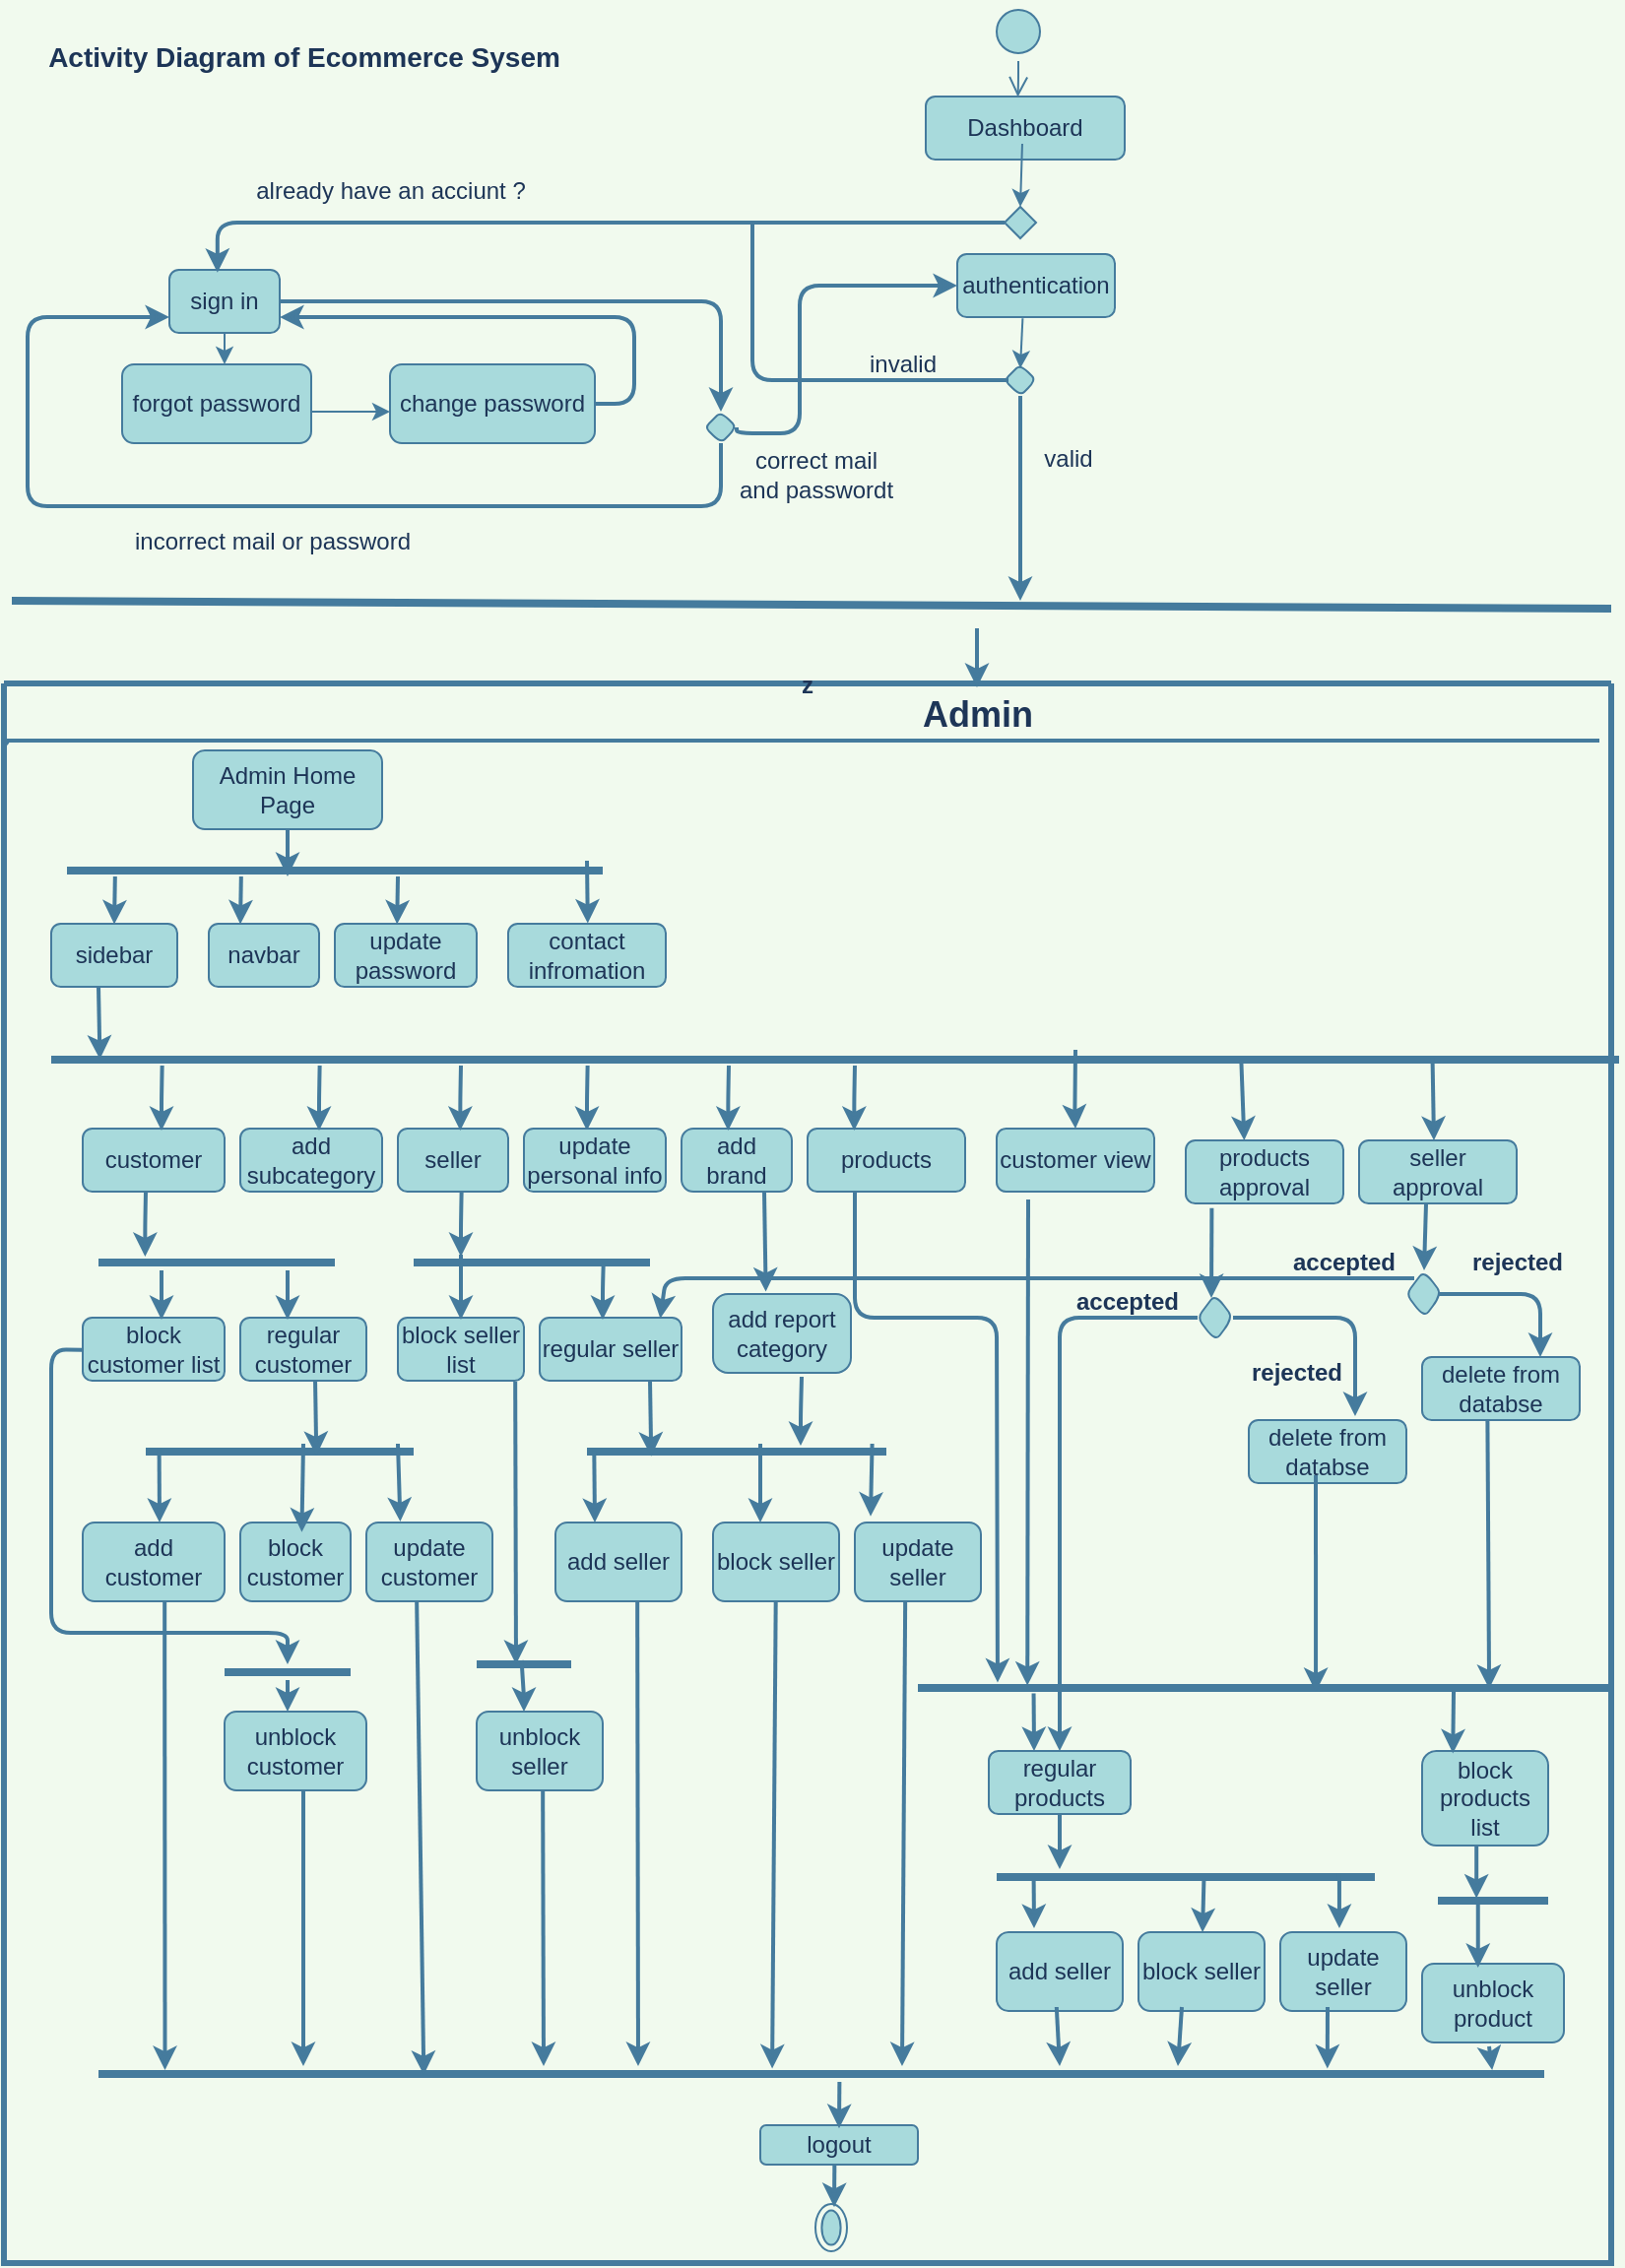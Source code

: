 <mxfile version="20.5.1" type="github">
  <diagram id="-I7CZAZbyV9DtBECHSoT" name="Page-1">
    <mxGraphModel dx="1038" dy="1682" grid="1" gridSize="10" guides="1" tooltips="1" connect="1" arrows="1" fold="1" page="1" pageScale="1" pageWidth="827" pageHeight="1169" background="#F1FAEE" math="0" shadow="0">
      <root>
        <mxCell id="0" />
        <mxCell id="1" parent="0" />
        <mxCell id="g_14Ecix3spJ8cw0UocM-1" value="" style="ellipse;html=1;shape=startState;fillColor=#A8DADC;strokeColor=#457B9D;fontColor=#1D3557;rounded=1;" vertex="1" parent="1">
          <mxGeometry x="504" y="-1168" width="30" height="30" as="geometry" />
        </mxCell>
        <mxCell id="g_14Ecix3spJ8cw0UocM-2" value="" style="edgeStyle=orthogonalEdgeStyle;html=1;verticalAlign=bottom;endArrow=open;endSize=8;strokeColor=#457B9D;fontColor=#1D3557;rounded=1;entryX=0.463;entryY=0.006;entryDx=0;entryDy=0;entryPerimeter=0;labelBackgroundColor=#F1FAEE;" edge="1" parent="1" source="g_14Ecix3spJ8cw0UocM-1" target="g_14Ecix3spJ8cw0UocM-5">
          <mxGeometry relative="1" as="geometry">
            <mxPoint x="415" y="-1120" as="targetPoint" />
          </mxGeometry>
        </mxCell>
        <mxCell id="g_14Ecix3spJ8cw0UocM-3" style="edgeStyle=orthogonalEdgeStyle;orthogonalLoop=1;jettySize=auto;html=1;exitX=1;exitY=0.5;exitDx=0;exitDy=0;strokeColor=#457B9D;fontColor=#1D3557;rounded=1;strokeWidth=2;labelBackgroundColor=#F1FAEE;" edge="1" parent="1" source="g_14Ecix3spJ8cw0UocM-4">
          <mxGeometry relative="1" as="geometry">
            <mxPoint x="368" y="-960" as="targetPoint" />
            <Array as="points">
              <mxPoint x="368" y="-1016" />
            </Array>
          </mxGeometry>
        </mxCell>
        <mxCell id="g_14Ecix3spJ8cw0UocM-4" value="sign in" style="whiteSpace=wrap;html=1;fillColor=#A8DADC;strokeColor=#457B9D;fontColor=#1D3557;rounded=1;" vertex="1" parent="1">
          <mxGeometry x="88" y="-1032" width="56" height="32" as="geometry" />
        </mxCell>
        <mxCell id="g_14Ecix3spJ8cw0UocM-5" value="Dashboard" style="whiteSpace=wrap;html=1;fillColor=#A8DADC;strokeColor=#457B9D;fontColor=#1D3557;rounded=1;" vertex="1" parent="1">
          <mxGeometry x="472" y="-1120" width="101" height="32" as="geometry" />
        </mxCell>
        <mxCell id="g_14Ecix3spJ8cw0UocM-6" value="" style="endArrow=classic;html=1;strokeColor=#457B9D;fontColor=#1D3557;rounded=1;entryX=0.5;entryY=0;entryDx=0;entryDy=0;entryPerimeter=0;labelBackgroundColor=#F1FAEE;" edge="1" parent="1" target="g_14Ecix3spJ8cw0UocM-150">
          <mxGeometry width="50" height="50" relative="1" as="geometry">
            <mxPoint x="521" y="-1096" as="sourcePoint" />
            <mxPoint x="520" y="-1072" as="targetPoint" />
          </mxGeometry>
        </mxCell>
        <mxCell id="g_14Ecix3spJ8cw0UocM-7" value="already have an acciunt ?" style="text;html=1;resizable=0;autosize=1;align=center;verticalAlign=middle;points=[];fillColor=none;strokeColor=none;fontColor=#1D3557;rounded=1;" vertex="1" parent="1">
          <mxGeometry x="120" y="-1088" width="160" height="32" as="geometry" />
        </mxCell>
        <mxCell id="g_14Ecix3spJ8cw0UocM-8" value="" style="endArrow=classic;html=1;exitX=0.5;exitY=1;exitDx=0;exitDy=0;strokeColor=#457B9D;fontColor=#1D3557;rounded=1;labelBackgroundColor=#F1FAEE;" edge="1" parent="1" source="g_14Ecix3spJ8cw0UocM-4">
          <mxGeometry width="50" height="50" relative="1" as="geometry">
            <mxPoint x="104" y="-984" as="sourcePoint" />
            <mxPoint x="116" y="-984" as="targetPoint" />
            <Array as="points" />
          </mxGeometry>
        </mxCell>
        <mxCell id="g_14Ecix3spJ8cw0UocM-9" value="forgot password" style="whiteSpace=wrap;html=1;fillColor=#A8DADC;strokeColor=#457B9D;fontColor=#1D3557;rounded=1;" vertex="1" parent="1">
          <mxGeometry x="64" y="-984" width="96" height="40" as="geometry" />
        </mxCell>
        <mxCell id="g_14Ecix3spJ8cw0UocM-10" value="" style="endArrow=classic;html=1;strokeColor=#457B9D;fontColor=#1D3557;rounded=1;labelBackgroundColor=#F1FAEE;" edge="1" parent="1">
          <mxGeometry width="50" height="50" relative="1" as="geometry">
            <mxPoint x="160" y="-960" as="sourcePoint" />
            <mxPoint x="200" y="-960" as="targetPoint" />
          </mxGeometry>
        </mxCell>
        <mxCell id="g_14Ecix3spJ8cw0UocM-11" style="edgeStyle=orthogonalEdgeStyle;orthogonalLoop=1;jettySize=auto;html=1;exitX=1;exitY=0.5;exitDx=0;exitDy=0;entryX=1;entryY=0.75;entryDx=0;entryDy=0;strokeColor=#457B9D;fontColor=#1D3557;rounded=1;strokeWidth=2;labelBackgroundColor=#F1FAEE;" edge="1" parent="1" source="g_14Ecix3spJ8cw0UocM-12" target="g_14Ecix3spJ8cw0UocM-4">
          <mxGeometry relative="1" as="geometry" />
        </mxCell>
        <mxCell id="g_14Ecix3spJ8cw0UocM-12" value="change password" style="whiteSpace=wrap;html=1;fillStyle=auto;fillColor=#A8DADC;strokeColor=#457B9D;fontColor=#1D3557;rounded=1;" vertex="1" parent="1">
          <mxGeometry x="200" y="-984" width="104" height="40" as="geometry" />
        </mxCell>
        <mxCell id="g_14Ecix3spJ8cw0UocM-13" style="edgeStyle=orthogonalEdgeStyle;orthogonalLoop=1;jettySize=auto;html=1;entryX=0;entryY=0.75;entryDx=0;entryDy=0;strokeColor=#457B9D;fontColor=#1D3557;rounded=1;strokeWidth=2;labelBackgroundColor=#F1FAEE;" edge="1" parent="1" source="g_14Ecix3spJ8cw0UocM-14" target="g_14Ecix3spJ8cw0UocM-4">
          <mxGeometry relative="1" as="geometry">
            <mxPoint x="80" y="-1008" as="targetPoint" />
            <Array as="points">
              <mxPoint x="368" y="-912" />
              <mxPoint x="16" y="-912" />
              <mxPoint x="16" y="-1008" />
            </Array>
          </mxGeometry>
        </mxCell>
        <mxCell id="g_14Ecix3spJ8cw0UocM-14" value="" style="rhombus;whiteSpace=wrap;html=1;fillColor=#A8DADC;strokeColor=#457B9D;fontColor=#1D3557;rounded=1;" vertex="1" parent="1">
          <mxGeometry x="360" y="-960" width="16" height="16" as="geometry" />
        </mxCell>
        <mxCell id="g_14Ecix3spJ8cw0UocM-15" value="incorrect mail or password" style="text;html=1;resizable=0;autosize=1;align=center;verticalAlign=middle;points=[];fillColor=none;strokeColor=none;fontColor=#1D3557;rounded=1;" vertex="1" parent="1">
          <mxGeometry x="60" y="-910" width="160" height="32" as="geometry" />
        </mxCell>
        <mxCell id="g_14Ecix3spJ8cw0UocM-16" value="correct mail &lt;br&gt;and passwordt" style="text;html=1;resizable=0;autosize=1;align=center;verticalAlign=middle;points=[];fillColor=none;strokeColor=none;fontColor=#1D3557;rounded=1;" vertex="1" parent="1">
          <mxGeometry x="368" y="-952" width="96" height="48" as="geometry" />
        </mxCell>
        <mxCell id="g_14Ecix3spJ8cw0UocM-17" value="" style="endArrow=none;html=1;strokeWidth=4;strokeColor=#457B9D;fontColor=#1D3557;rounded=1;labelBackgroundColor=#F1FAEE;" edge="1" parent="1">
          <mxGeometry relative="1" as="geometry">
            <mxPoint x="8" y="-864" as="sourcePoint" />
            <mxPoint x="820" y="-860" as="targetPoint" />
          </mxGeometry>
        </mxCell>
        <object label="z" id="g_14Ecix3spJ8cw0UocM-18">
          <mxCell style="swimlane;startSize=0;strokeWidth=3;fillColor=#A8DADC;strokeColor=#457B9D;fontColor=#1D3557;rounded=1;" vertex="1" parent="1">
            <mxGeometry x="4" y="-822" width="816" height="802" as="geometry" />
          </mxCell>
        </object>
        <mxCell id="g_14Ecix3spJ8cw0UocM-19" value="Admin" style="text;html=1;resizable=0;autosize=1;align=center;verticalAlign=middle;points=[];fillColor=none;strokeColor=none;strokeWidth=2;shadow=0;glass=0;fontStyle=1;labelBorderColor=none;spacingTop=3;fontSize=18;fontColor=#1D3557;rounded=1;" vertex="1" parent="g_14Ecix3spJ8cw0UocM-18">
          <mxGeometry x="454" y="-6" width="80" height="40" as="geometry" />
        </mxCell>
        <mxCell id="g_14Ecix3spJ8cw0UocM-20" value="" style="endArrow=none;html=1;strokeWidth=2;strokeColor=#457B9D;fontColor=#1D3557;rounded=1;labelBackgroundColor=#F1FAEE;" edge="1" parent="g_14Ecix3spJ8cw0UocM-18" target="g_14Ecix3spJ8cw0UocM-18">
          <mxGeometry width="50" height="50" relative="1" as="geometry">
            <mxPoint x="2" y="31" as="sourcePoint" />
            <mxPoint x="992" y="32" as="targetPoint" />
          </mxGeometry>
        </mxCell>
        <mxCell id="g_14Ecix3spJ8cw0UocM-21" value="" style="edgeStyle=none;orthogonalLoop=1;jettySize=auto;html=1;strokeWidth=2;fontSize=19;strokeColor=#457B9D;fontColor=#1D3557;rounded=1;labelBackgroundColor=#F1FAEE;" edge="1" parent="g_14Ecix3spJ8cw0UocM-18">
          <mxGeometry width="80" relative="1" as="geometry">
            <mxPoint x="494" y="-28" as="sourcePoint" />
            <mxPoint x="494" y="2" as="targetPoint" />
            <Array as="points" />
          </mxGeometry>
        </mxCell>
        <mxCell id="g_14Ecix3spJ8cw0UocM-22" value="" style="line;strokeWidth=2;html=1;strokeColor=#457B9D;fillColor=#A8DADC;fontColor=#1D3557;labelBackgroundColor=#F1FAEE;" vertex="1" parent="g_14Ecix3spJ8cw0UocM-18">
          <mxGeometry y="24" width="810" height="10" as="geometry" />
        </mxCell>
        <mxCell id="g_14Ecix3spJ8cw0UocM-23" value="" style="line;strokeWidth=4;html=1;shadow=0;glass=0;labelBackgroundColor=none;labelBorderColor=none;fontFamily=Times New Roman;fontSize=18;fillColor=#A8DADC;strokeColor=#457B9D;fontColor=#1D3557;rounded=1;" vertex="1" parent="g_14Ecix3spJ8cw0UocM-18">
          <mxGeometry x="48" y="702" width="734" height="8" as="geometry" />
        </mxCell>
        <mxCell id="g_14Ecix3spJ8cw0UocM-24" value="Admin Home Page" style="whiteSpace=wrap;html=1;fillColor=#A8DADC;strokeColor=#457B9D;fontColor=#1D3557;rounded=1;" vertex="1" parent="g_14Ecix3spJ8cw0UocM-18">
          <mxGeometry x="96" y="34" width="96" height="40" as="geometry" />
        </mxCell>
        <mxCell id="g_14Ecix3spJ8cw0UocM-25" value="" style="edgeStyle=none;orthogonalLoop=1;jettySize=auto;html=1;strokeWidth=2;fontSize=19;strokeColor=#457B9D;fontColor=#1D3557;rounded=1;labelBackgroundColor=#F1FAEE;" edge="1" parent="g_14Ecix3spJ8cw0UocM-18">
          <mxGeometry width="80" relative="1" as="geometry">
            <mxPoint x="144" y="74" as="sourcePoint" />
            <mxPoint x="144" y="98" as="targetPoint" />
            <Array as="points" />
          </mxGeometry>
        </mxCell>
        <mxCell id="g_14Ecix3spJ8cw0UocM-26" value="" style="line;strokeWidth=4;html=1;shadow=0;glass=0;labelBackgroundColor=none;labelBorderColor=none;fontFamily=Times New Roman;fontSize=18;fillColor=#A8DADC;strokeColor=#457B9D;fontColor=#1D3557;rounded=1;" vertex="1" parent="g_14Ecix3spJ8cw0UocM-18">
          <mxGeometry x="32" y="90" width="272" height="10" as="geometry" />
        </mxCell>
        <mxCell id="g_14Ecix3spJ8cw0UocM-27" value="" style="edgeStyle=none;orthogonalLoop=1;jettySize=auto;html=1;strokeWidth=2;fontSize=19;exitX=0.076;exitY=0.78;exitDx=0;exitDy=0;exitPerimeter=0;strokeColor=#457B9D;fontColor=#1D3557;rounded=1;labelBackgroundColor=#F1FAEE;" edge="1" parent="g_14Ecix3spJ8cw0UocM-18">
          <mxGeometry width="80" relative="1" as="geometry">
            <mxPoint x="56.42" y="98" as="sourcePoint" />
            <mxPoint x="56.004" y="122.2" as="targetPoint" />
            <Array as="points" />
          </mxGeometry>
        </mxCell>
        <mxCell id="g_14Ecix3spJ8cw0UocM-28" value="" style="edgeStyle=none;orthogonalLoop=1;jettySize=auto;html=1;strokeWidth=2;fontSize=19;strokeColor=#457B9D;fontColor=#1D3557;rounded=1;entryX=0.505;entryY=-0.006;entryDx=0;entryDy=0;entryPerimeter=0;labelBackgroundColor=#F1FAEE;" edge="1" parent="g_14Ecix3spJ8cw0UocM-18" target="g_14Ecix3spJ8cw0UocM-30">
          <mxGeometry width="80" relative="1" as="geometry">
            <mxPoint x="296" y="90" as="sourcePoint" />
            <mxPoint x="271.998" y="958.2" as="targetPoint" />
            <Array as="points" />
          </mxGeometry>
        </mxCell>
        <mxCell id="g_14Ecix3spJ8cw0UocM-29" value="sidebar" style="whiteSpace=wrap;html=1;fillColor=#A8DADC;strokeColor=#457B9D;fontColor=#1D3557;rounded=1;" vertex="1" parent="g_14Ecix3spJ8cw0UocM-18">
          <mxGeometry x="24" y="122" width="64" height="32" as="geometry" />
        </mxCell>
        <mxCell id="g_14Ecix3spJ8cw0UocM-30" value="contact infromation" style="whiteSpace=wrap;html=1;fillColor=#A8DADC;strokeColor=#457B9D;fontColor=#1D3557;rounded=1;" vertex="1" parent="g_14Ecix3spJ8cw0UocM-18">
          <mxGeometry x="256" y="122" width="80" height="32" as="geometry" />
        </mxCell>
        <mxCell id="g_14Ecix3spJ8cw0UocM-31" value="add subcategory" style="whiteSpace=wrap;html=1;fillColor=#A8DADC;strokeColor=#457B9D;fontColor=#1D3557;rounded=1;" vertex="1" parent="g_14Ecix3spJ8cw0UocM-18">
          <mxGeometry x="120" y="226" width="72" height="32" as="geometry" />
        </mxCell>
        <mxCell id="g_14Ecix3spJ8cw0UocM-32" value="" style="line;strokeWidth=4;html=1;shadow=0;glass=0;labelBackgroundColor=none;labelBorderColor=none;fontFamily=Times New Roman;fontSize=18;fillColor=#A8DADC;strokeColor=#457B9D;fontColor=#1D3557;rounded=1;" vertex="1" parent="g_14Ecix3spJ8cw0UocM-18">
          <mxGeometry x="24" y="186" width="796" height="10" as="geometry" />
        </mxCell>
        <mxCell id="g_14Ecix3spJ8cw0UocM-33" value="add brand" style="whiteSpace=wrap;html=1;fillColor=#A8DADC;strokeColor=#457B9D;fontColor=#1D3557;rounded=1;arcSize=19;" vertex="1" parent="g_14Ecix3spJ8cw0UocM-18">
          <mxGeometry x="344" y="226" width="56" height="32" as="geometry" />
        </mxCell>
        <mxCell id="g_14Ecix3spJ8cw0UocM-34" value="navbar" style="whiteSpace=wrap;html=1;fillColor=#A8DADC;strokeColor=#457B9D;fontColor=#1D3557;rounded=1;" vertex="1" parent="g_14Ecix3spJ8cw0UocM-18">
          <mxGeometry x="104" y="122" width="56" height="32" as="geometry" />
        </mxCell>
        <mxCell id="g_14Ecix3spJ8cw0UocM-35" value="update password" style="whiteSpace=wrap;html=1;fillStyle=auto;strokeColor=#457B9D;fontColor=#1D3557;fillColor=#A8DADC;rounded=1;" vertex="1" parent="g_14Ecix3spJ8cw0UocM-18">
          <mxGeometry x="168" y="122" width="72" height="32" as="geometry" />
        </mxCell>
        <mxCell id="g_14Ecix3spJ8cw0UocM-36" value="" style="edgeStyle=none;orthogonalLoop=1;jettySize=auto;html=1;strokeWidth=2;fontSize=19;exitX=0.076;exitY=0.78;exitDx=0;exitDy=0;exitPerimeter=0;strokeColor=#457B9D;fontColor=#1D3557;rounded=1;labelBackgroundColor=#F1FAEE;" edge="1" parent="g_14Ecix3spJ8cw0UocM-18">
          <mxGeometry width="80" relative="1" as="geometry">
            <mxPoint x="120.42" y="98" as="sourcePoint" />
            <mxPoint x="120.004" y="122.2" as="targetPoint" />
            <Array as="points" />
          </mxGeometry>
        </mxCell>
        <mxCell id="g_14Ecix3spJ8cw0UocM-37" value="" style="edgeStyle=none;orthogonalLoop=1;jettySize=auto;html=1;strokeWidth=2;fontSize=19;exitX=0.076;exitY=0.78;exitDx=0;exitDy=0;exitPerimeter=0;strokeColor=#457B9D;fontColor=#1D3557;rounded=1;labelBackgroundColor=#F1FAEE;" edge="1" parent="g_14Ecix3spJ8cw0UocM-18">
          <mxGeometry width="80" relative="1" as="geometry">
            <mxPoint x="200" y="98" as="sourcePoint" />
            <mxPoint x="199.584" y="122.2" as="targetPoint" />
            <Array as="points" />
          </mxGeometry>
        </mxCell>
        <mxCell id="g_14Ecix3spJ8cw0UocM-38" value="seller" style="whiteSpace=wrap;html=1;fillColor=#A8DADC;strokeColor=#457B9D;fontColor=#1D3557;rounded=1;" vertex="1" parent="g_14Ecix3spJ8cw0UocM-18">
          <mxGeometry x="200" y="226" width="56" height="32" as="geometry" />
        </mxCell>
        <mxCell id="g_14Ecix3spJ8cw0UocM-39" value="products" style="whiteSpace=wrap;html=1;fillColor=#A8DADC;strokeColor=#457B9D;fontColor=#1D3557;rounded=1;" vertex="1" parent="g_14Ecix3spJ8cw0UocM-18">
          <mxGeometry x="408" y="226" width="80" height="32" as="geometry" />
        </mxCell>
        <mxCell id="g_14Ecix3spJ8cw0UocM-40" value="" style="edgeStyle=none;orthogonalLoop=1;jettySize=auto;html=1;strokeWidth=2;fontSize=19;strokeColor=#457B9D;fontColor=#1D3557;rounded=1;labelBackgroundColor=#F1FAEE;" edge="1" parent="g_14Ecix3spJ8cw0UocM-18">
          <mxGeometry width="80" relative="1" as="geometry">
            <mxPoint x="296.32" y="194" as="sourcePoint" />
            <mxPoint x="296" y="227" as="targetPoint" />
            <Array as="points">
              <mxPoint x="296.0" y="211" />
            </Array>
          </mxGeometry>
        </mxCell>
        <mxCell id="g_14Ecix3spJ8cw0UocM-41" value="" style="edgeStyle=none;orthogonalLoop=1;jettySize=auto;html=1;strokeWidth=2;fontSize=19;strokeColor=#457B9D;fontColor=#1D3557;rounded=1;labelBackgroundColor=#F1FAEE;" edge="1" parent="g_14Ecix3spJ8cw0UocM-18">
          <mxGeometry width="80" relative="1" as="geometry">
            <mxPoint x="368" y="194" as="sourcePoint" />
            <mxPoint x="367.68" y="227" as="targetPoint" />
            <Array as="points">
              <mxPoint x="367.68" y="211" />
            </Array>
          </mxGeometry>
        </mxCell>
        <mxCell id="g_14Ecix3spJ8cw0UocM-42" value="" style="edgeStyle=none;orthogonalLoop=1;jettySize=auto;html=1;strokeWidth=2;fontSize=19;strokeColor=#457B9D;fontColor=#1D3557;rounded=1;labelBackgroundColor=#F1FAEE;" edge="1" parent="g_14Ecix3spJ8cw0UocM-18">
          <mxGeometry width="80" relative="1" as="geometry">
            <mxPoint x="432" y="194" as="sourcePoint" />
            <mxPoint x="431.68" y="227" as="targetPoint" />
            <Array as="points">
              <mxPoint x="431.68" y="211" />
            </Array>
          </mxGeometry>
        </mxCell>
        <mxCell id="g_14Ecix3spJ8cw0UocM-43" value="customer" style="whiteSpace=wrap;html=1;fillColor=#A8DADC;strokeColor=#457B9D;fontColor=#1D3557;rounded=1;" vertex="1" parent="g_14Ecix3spJ8cw0UocM-18">
          <mxGeometry x="40" y="226" width="72" height="32" as="geometry" />
        </mxCell>
        <mxCell id="g_14Ecix3spJ8cw0UocM-44" value="update personal info" style="whiteSpace=wrap;html=1;fillColor=#A8DADC;strokeColor=#457B9D;fontColor=#1D3557;rounded=1;" vertex="1" parent="g_14Ecix3spJ8cw0UocM-18">
          <mxGeometry x="264" y="226" width="72" height="32" as="geometry" />
        </mxCell>
        <mxCell id="g_14Ecix3spJ8cw0UocM-45" value="" style="line;strokeWidth=4;html=1;shadow=0;glass=0;labelBackgroundColor=none;labelBorderColor=none;fontFamily=Times New Roman;fontSize=18;fillColor=#A8DADC;strokeColor=#457B9D;fontColor=#1D3557;rounded=1;" vertex="1" parent="g_14Ecix3spJ8cw0UocM-18">
          <mxGeometry x="48" y="290" width="120" height="8" as="geometry" />
        </mxCell>
        <mxCell id="g_14Ecix3spJ8cw0UocM-46" value="" style="edgeStyle=none;orthogonalLoop=1;jettySize=auto;html=1;strokeWidth=2;fontSize=19;strokeColor=#457B9D;fontColor=#1D3557;rounded=1;labelBackgroundColor=#F1FAEE;" edge="1" parent="g_14Ecix3spJ8cw0UocM-18">
          <mxGeometry width="80" relative="1" as="geometry">
            <mxPoint x="232" y="194" as="sourcePoint" />
            <mxPoint x="231.68" y="227" as="targetPoint" />
            <Array as="points">
              <mxPoint x="231.68" y="211" />
            </Array>
          </mxGeometry>
        </mxCell>
        <mxCell id="g_14Ecix3spJ8cw0UocM-47" value="" style="edgeStyle=none;orthogonalLoop=1;jettySize=auto;html=1;strokeWidth=2;fontSize=19;strokeColor=#457B9D;fontColor=#1D3557;rounded=1;labelBackgroundColor=#F1FAEE;" edge="1" parent="g_14Ecix3spJ8cw0UocM-18">
          <mxGeometry width="80" relative="1" as="geometry">
            <mxPoint x="160.32" y="194" as="sourcePoint" />
            <mxPoint x="160" y="227" as="targetPoint" />
            <Array as="points">
              <mxPoint x="160" y="211" />
            </Array>
          </mxGeometry>
        </mxCell>
        <mxCell id="g_14Ecix3spJ8cw0UocM-48" value="" style="edgeStyle=none;orthogonalLoop=1;jettySize=auto;html=1;strokeWidth=2;fontSize=19;strokeColor=#457B9D;fontColor=#1D3557;rounded=1;labelBackgroundColor=#F1FAEE;" edge="1" parent="g_14Ecix3spJ8cw0UocM-18">
          <mxGeometry width="80" relative="1" as="geometry">
            <mxPoint x="80.32" y="194" as="sourcePoint" />
            <mxPoint x="80" y="227" as="targetPoint" />
            <Array as="points">
              <mxPoint x="80" y="211" />
            </Array>
          </mxGeometry>
        </mxCell>
        <mxCell id="g_14Ecix3spJ8cw0UocM-49" value="regular customer" style="whiteSpace=wrap;html=1;fillColor=#A8DADC;strokeColor=#457B9D;fontColor=#1D3557;rounded=1;" vertex="1" parent="g_14Ecix3spJ8cw0UocM-18">
          <mxGeometry x="120" y="322" width="64" height="32" as="geometry" />
        </mxCell>
        <mxCell id="g_14Ecix3spJ8cw0UocM-50" value="block customer list" style="whiteSpace=wrap;html=1;fillColor=#A8DADC;strokeColor=#457B9D;fontColor=#1D3557;rounded=1;" vertex="1" parent="g_14Ecix3spJ8cw0UocM-18">
          <mxGeometry x="40" y="322" width="72" height="32" as="geometry" />
        </mxCell>
        <mxCell id="g_14Ecix3spJ8cw0UocM-51" value="regular seller" style="whiteSpace=wrap;html=1;fillColor=#A8DADC;strokeColor=#457B9D;fontColor=#1D3557;rounded=1;" vertex="1" parent="g_14Ecix3spJ8cw0UocM-18">
          <mxGeometry x="272" y="322" width="72" height="32" as="geometry" />
        </mxCell>
        <mxCell id="g_14Ecix3spJ8cw0UocM-52" value="block seller list" style="whiteSpace=wrap;html=1;fillColor=#A8DADC;strokeColor=#457B9D;fontColor=#1D3557;rounded=1;" vertex="1" parent="g_14Ecix3spJ8cw0UocM-18">
          <mxGeometry x="200" y="322" width="64" height="32" as="geometry" />
        </mxCell>
        <mxCell id="g_14Ecix3spJ8cw0UocM-53" value="" style="line;strokeWidth=4;html=1;shadow=0;glass=0;labelBackgroundColor=none;labelBorderColor=none;fontFamily=Times New Roman;fontSize=18;fillColor=#A8DADC;strokeColor=#457B9D;fontColor=#1D3557;rounded=1;" vertex="1" parent="g_14Ecix3spJ8cw0UocM-18">
          <mxGeometry x="208" y="290" width="120" height="8" as="geometry" />
        </mxCell>
        <mxCell id="g_14Ecix3spJ8cw0UocM-54" value="" style="line;strokeWidth=4;html=1;shadow=0;glass=0;labelBackgroundColor=none;labelBorderColor=none;fontFamily=Times New Roman;fontSize=18;fillColor=#A8DADC;strokeColor=#457B9D;fontColor=#1D3557;rounded=1;" vertex="1" parent="g_14Ecix3spJ8cw0UocM-18">
          <mxGeometry x="464" y="506" width="352" height="8" as="geometry" />
        </mxCell>
        <mxCell id="g_14Ecix3spJ8cw0UocM-55" value="regular products" style="whiteSpace=wrap;html=1;fillColor=#A8DADC;strokeColor=#457B9D;fontColor=#1D3557;rounded=1;" vertex="1" parent="g_14Ecix3spJ8cw0UocM-18">
          <mxGeometry x="500" y="542" width="72" height="32" as="geometry" />
        </mxCell>
        <mxCell id="g_14Ecix3spJ8cw0UocM-56" value="block products list" style="whiteSpace=wrap;html=1;fillColor=#A8DADC;strokeColor=#457B9D;fontColor=#1D3557;rounded=1;" vertex="1" parent="g_14Ecix3spJ8cw0UocM-18">
          <mxGeometry x="720" y="542" width="64" height="48" as="geometry" />
        </mxCell>
        <mxCell id="g_14Ecix3spJ8cw0UocM-57" value="" style="edgeStyle=none;orthogonalLoop=1;jettySize=auto;html=1;strokeWidth=2;fontSize=19;strokeColor=#457B9D;fontColor=#1D3557;rounded=1;labelBackgroundColor=#F1FAEE;" edge="1" parent="g_14Ecix3spJ8cw0UocM-18">
          <mxGeometry width="80" relative="1" as="geometry">
            <mxPoint x="72" y="258" as="sourcePoint" />
            <mxPoint x="71.68" y="291" as="targetPoint" />
            <Array as="points">
              <mxPoint x="71.68" y="275" />
            </Array>
          </mxGeometry>
        </mxCell>
        <mxCell id="g_14Ecix3spJ8cw0UocM-58" value="" style="edgeStyle=none;orthogonalLoop=1;jettySize=auto;html=1;strokeWidth=2;fontSize=19;strokeColor=#457B9D;fontColor=#1D3557;rounded=1;labelBackgroundColor=#F1FAEE;" edge="1" parent="g_14Ecix3spJ8cw0UocM-18">
          <mxGeometry width="80" relative="1" as="geometry">
            <mxPoint x="80" y="298" as="sourcePoint" />
            <mxPoint x="80" y="323" as="targetPoint" />
            <Array as="points">
              <mxPoint x="80.0" y="307" />
            </Array>
          </mxGeometry>
        </mxCell>
        <mxCell id="g_14Ecix3spJ8cw0UocM-59" value="" style="edgeStyle=none;orthogonalLoop=1;jettySize=auto;html=1;strokeWidth=2;fontSize=19;strokeColor=#457B9D;fontColor=#1D3557;rounded=1;labelBackgroundColor=#F1FAEE;" edge="1" parent="g_14Ecix3spJ8cw0UocM-18">
          <mxGeometry width="80" relative="1" as="geometry">
            <mxPoint x="144" y="298" as="sourcePoint" />
            <mxPoint x="144" y="323" as="targetPoint" />
            <Array as="points">
              <mxPoint x="144.0" y="307" />
            </Array>
          </mxGeometry>
        </mxCell>
        <mxCell id="g_14Ecix3spJ8cw0UocM-60" value="" style="edgeStyle=none;orthogonalLoop=1;jettySize=auto;html=1;strokeWidth=2;fontSize=19;strokeColor=#457B9D;fontColor=#1D3557;rounded=1;labelBackgroundColor=#F1FAEE;" edge="1" parent="g_14Ecix3spJ8cw0UocM-18">
          <mxGeometry width="80" relative="1" as="geometry">
            <mxPoint x="232" y="290" as="sourcePoint" />
            <mxPoint x="232" y="323" as="targetPoint" />
            <Array as="points">
              <mxPoint x="232.0" y="307" />
            </Array>
          </mxGeometry>
        </mxCell>
        <mxCell id="g_14Ecix3spJ8cw0UocM-61" value="" style="edgeStyle=none;orthogonalLoop=1;jettySize=auto;html=1;strokeWidth=2;fontSize=19;strokeColor=#457B9D;fontColor=#1D3557;rounded=1;exitX=0.803;exitY=0.55;exitDx=0;exitDy=0;exitPerimeter=0;labelBackgroundColor=#F1FAEE;" edge="1" parent="g_14Ecix3spJ8cw0UocM-18" source="g_14Ecix3spJ8cw0UocM-53">
          <mxGeometry width="80" relative="1" as="geometry">
            <mxPoint x="288" y="1130" as="sourcePoint" />
            <mxPoint x="304" y="323" as="targetPoint" />
            <Array as="points">
              <mxPoint x="304.0" y="307" />
            </Array>
          </mxGeometry>
        </mxCell>
        <mxCell id="g_14Ecix3spJ8cw0UocM-62" value="" style="edgeStyle=none;orthogonalLoop=1;jettySize=auto;html=1;strokeWidth=2;fontSize=19;strokeColor=#457B9D;fontColor=#1D3557;rounded=1;labelBackgroundColor=#F1FAEE;" edge="1" parent="g_14Ecix3spJ8cw0UocM-18">
          <mxGeometry width="80" relative="1" as="geometry">
            <mxPoint x="232.32" y="258" as="sourcePoint" />
            <mxPoint x="232" y="291" as="targetPoint" />
            <Array as="points">
              <mxPoint x="232.0" y="275" />
            </Array>
          </mxGeometry>
        </mxCell>
        <mxCell id="g_14Ecix3spJ8cw0UocM-63" value="" style="edgeStyle=none;orthogonalLoop=1;jettySize=auto;html=1;strokeWidth=2;fontSize=19;strokeColor=#457B9D;fontColor=#1D3557;rounded=1;entryX=0.115;entryY=0.15;entryDx=0;entryDy=0;entryPerimeter=0;labelBackgroundColor=#F1FAEE;" edge="1" parent="g_14Ecix3spJ8cw0UocM-18" target="g_14Ecix3spJ8cw0UocM-54">
          <mxGeometry width="80" relative="1" as="geometry">
            <mxPoint x="432" y="258" as="sourcePoint" />
            <mxPoint x="431.68" y="291" as="targetPoint" />
            <Array as="points">
              <mxPoint x="432" y="322" />
              <mxPoint x="504" y="322" />
            </Array>
          </mxGeometry>
        </mxCell>
        <mxCell id="g_14Ecix3spJ8cw0UocM-64" value="" style="line;strokeWidth=4;html=1;shadow=0;glass=0;labelBackgroundColor=none;labelBorderColor=none;fontFamily=Times New Roman;fontSize=18;fillColor=#A8DADC;strokeColor=#457B9D;fontColor=#1D3557;rounded=1;" vertex="1" parent="g_14Ecix3spJ8cw0UocM-18">
          <mxGeometry x="72" y="386" width="136" height="8" as="geometry" />
        </mxCell>
        <mxCell id="g_14Ecix3spJ8cw0UocM-65" value="add customer" style="whiteSpace=wrap;html=1;fillColor=#A8DADC;strokeColor=#457B9D;fontColor=#1D3557;rounded=1;" vertex="1" parent="g_14Ecix3spJ8cw0UocM-18">
          <mxGeometry x="40" y="426" width="72" height="40" as="geometry" />
        </mxCell>
        <mxCell id="g_14Ecix3spJ8cw0UocM-66" value="block customer" style="whiteSpace=wrap;html=1;fillColor=#A8DADC;strokeColor=#457B9D;fontColor=#1D3557;rounded=1;" vertex="1" parent="g_14Ecix3spJ8cw0UocM-18">
          <mxGeometry x="120" y="426" width="56" height="40" as="geometry" />
        </mxCell>
        <mxCell id="g_14Ecix3spJ8cw0UocM-67" value="update customer" style="whiteSpace=wrap;html=1;fillColor=#A8DADC;strokeColor=#457B9D;fontColor=#1D3557;rounded=1;" vertex="1" parent="g_14Ecix3spJ8cw0UocM-18">
          <mxGeometry x="184" y="426" width="64" height="40" as="geometry" />
        </mxCell>
        <mxCell id="g_14Ecix3spJ8cw0UocM-68" value="" style="edgeStyle=none;orthogonalLoop=1;jettySize=auto;html=1;strokeWidth=2;fontSize=19;strokeColor=#457B9D;fontColor=#1D3557;rounded=1;entryX=0.637;entryY=0.75;entryDx=0;entryDy=0;entryPerimeter=0;exitX=0.594;exitY=0.988;exitDx=0;exitDy=0;exitPerimeter=0;labelBackgroundColor=#F1FAEE;" edge="1" parent="g_14Ecix3spJ8cw0UocM-18" source="g_14Ecix3spJ8cw0UocM-49" target="g_14Ecix3spJ8cw0UocM-64">
          <mxGeometry width="80" relative="1" as="geometry">
            <mxPoint x="80" y="1186" as="sourcePoint" />
            <mxPoint x="80" y="1218" as="targetPoint" />
            <Array as="points" />
          </mxGeometry>
        </mxCell>
        <mxCell id="g_14Ecix3spJ8cw0UocM-69" value="" style="edgeStyle=none;orthogonalLoop=1;jettySize=auto;html=1;strokeWidth=2;fontSize=19;strokeColor=#457B9D;fontColor=#1D3557;rounded=1;exitX=0.05;exitY=0.25;exitDx=0;exitDy=0;exitPerimeter=0;labelBackgroundColor=#F1FAEE;" edge="1" parent="g_14Ecix3spJ8cw0UocM-18" source="g_14Ecix3spJ8cw0UocM-64">
          <mxGeometry width="80" relative="1" as="geometry">
            <mxPoint x="56" y="1250" as="sourcePoint" />
            <mxPoint x="79" y="426" as="targetPoint" />
            <Array as="points" />
          </mxGeometry>
        </mxCell>
        <mxCell id="g_14Ecix3spJ8cw0UocM-70" value="" style="edgeStyle=none;orthogonalLoop=1;jettySize=auto;html=1;strokeWidth=2;fontSize=19;strokeColor=#457B9D;fontColor=#1D3557;rounded=1;entryX=0.269;entryY=-0.013;entryDx=0;entryDy=0;entryPerimeter=0;labelBackgroundColor=#F1FAEE;" edge="1" parent="g_14Ecix3spJ8cw0UocM-18" target="g_14Ecix3spJ8cw0UocM-67">
          <mxGeometry width="80" relative="1" as="geometry">
            <mxPoint x="200" y="386" as="sourcePoint" />
            <mxPoint x="189" y="1258" as="targetPoint" />
            <Array as="points" />
          </mxGeometry>
        </mxCell>
        <mxCell id="g_14Ecix3spJ8cw0UocM-71" value="" style="line;strokeWidth=4;html=1;shadow=0;glass=0;labelBackgroundColor=none;labelBorderColor=none;fontFamily=Times New Roman;fontSize=18;fillColor=#A8DADC;strokeColor=#457B9D;fontColor=#1D3557;rounded=1;" vertex="1" parent="g_14Ecix3spJ8cw0UocM-18">
          <mxGeometry x="296" y="386" width="152" height="8" as="geometry" />
        </mxCell>
        <mxCell id="g_14Ecix3spJ8cw0UocM-72" value="add seller" style="whiteSpace=wrap;html=1;fillColor=#A8DADC;strokeColor=#457B9D;fontColor=#1D3557;rounded=1;" vertex="1" parent="g_14Ecix3spJ8cw0UocM-18">
          <mxGeometry x="280" y="426" width="64" height="40" as="geometry" />
        </mxCell>
        <mxCell id="g_14Ecix3spJ8cw0UocM-73" value="block seller" style="whiteSpace=wrap;html=1;fillColor=#A8DADC;strokeColor=#457B9D;fontColor=#1D3557;rounded=1;" vertex="1" parent="g_14Ecix3spJ8cw0UocM-18">
          <mxGeometry x="360" y="426" width="64" height="40" as="geometry" />
        </mxCell>
        <mxCell id="g_14Ecix3spJ8cw0UocM-74" value="update seller" style="whiteSpace=wrap;html=1;fillColor=#A8DADC;strokeColor=#457B9D;fontColor=#1D3557;rounded=1;" vertex="1" parent="g_14Ecix3spJ8cw0UocM-18">
          <mxGeometry x="432" y="426" width="64" height="40" as="geometry" />
        </mxCell>
        <mxCell id="g_14Ecix3spJ8cw0UocM-75" value="" style="edgeStyle=none;orthogonalLoop=1;jettySize=auto;html=1;strokeWidth=2;fontSize=19;strokeColor=#457B9D;fontColor=#1D3557;rounded=1;exitX=0.024;exitY=0.45;exitDx=0;exitDy=0;exitPerimeter=0;labelBackgroundColor=#F1FAEE;" edge="1" parent="g_14Ecix3spJ8cw0UocM-18" source="g_14Ecix3spJ8cw0UocM-71">
          <mxGeometry width="80" relative="1" as="geometry">
            <mxPoint x="288.79" y="1226" as="sourcePoint" />
            <mxPoint x="300" y="426" as="targetPoint" />
            <Array as="points" />
          </mxGeometry>
        </mxCell>
        <mxCell id="g_14Ecix3spJ8cw0UocM-76" value="" style="edgeStyle=none;orthogonalLoop=1;jettySize=auto;html=1;strokeWidth=2;fontSize=19;strokeColor=#457B9D;fontColor=#1D3557;rounded=1;labelBackgroundColor=#F1FAEE;" edge="1" parent="g_14Ecix3spJ8cw0UocM-18">
          <mxGeometry width="80" relative="1" as="geometry">
            <mxPoint x="384" y="386" as="sourcePoint" />
            <mxPoint x="384" y="426" as="targetPoint" />
            <Array as="points" />
          </mxGeometry>
        </mxCell>
        <mxCell id="g_14Ecix3spJ8cw0UocM-77" value="" style="edgeStyle=none;orthogonalLoop=1;jettySize=auto;html=1;strokeWidth=2;fontSize=19;strokeColor=#457B9D;fontColor=#1D3557;rounded=1;exitX=0.189;exitY=0.45;exitDx=0;exitDy=0;exitPerimeter=0;entryX=0.406;entryY=0.013;entryDx=0;entryDy=0;entryPerimeter=0;labelBackgroundColor=#F1FAEE;" edge="1" parent="g_14Ecix3spJ8cw0UocM-18">
          <mxGeometry width="80" relative="1" as="geometry">
            <mxPoint x="440.79" y="386" as="sourcePoint" />
            <mxPoint x="439.998" y="422.816" as="targetPoint" />
            <Array as="points" />
          </mxGeometry>
        </mxCell>
        <mxCell id="g_14Ecix3spJ8cw0UocM-78" value="" style="edgeStyle=none;orthogonalLoop=1;jettySize=auto;html=1;strokeWidth=2;fontSize=19;strokeColor=#457B9D;fontColor=#1D3557;rounded=1;entryX=0.406;entryY=0.013;entryDx=0;entryDy=0;entryPerimeter=0;labelBackgroundColor=#F1FAEE;" edge="1" parent="g_14Ecix3spJ8cw0UocM-18">
          <mxGeometry width="80" relative="1" as="geometry">
            <mxPoint x="152" y="386" as="sourcePoint" />
            <mxPoint x="151.208" y="430.816" as="targetPoint" />
            <Array as="points" />
          </mxGeometry>
        </mxCell>
        <mxCell id="g_14Ecix3spJ8cw0UocM-79" value="unblock seller" style="whiteSpace=wrap;html=1;fillColor=#A8DADC;strokeColor=#457B9D;fontColor=#1D3557;rounded=1;" vertex="1" parent="g_14Ecix3spJ8cw0UocM-18">
          <mxGeometry x="240" y="522" width="64" height="40" as="geometry" />
        </mxCell>
        <mxCell id="g_14Ecix3spJ8cw0UocM-80" value="unblock product" style="whiteSpace=wrap;html=1;fillColor=#A8DADC;strokeColor=#457B9D;fontColor=#1D3557;rounded=1;" vertex="1" parent="g_14Ecix3spJ8cw0UocM-18">
          <mxGeometry x="720" y="650" width="72" height="40" as="geometry" />
        </mxCell>
        <mxCell id="g_14Ecix3spJ8cw0UocM-81" value="unblock customer" style="whiteSpace=wrap;html=1;fillColor=#A8DADC;strokeColor=#457B9D;fontColor=#1D3557;rounded=1;" vertex="1" parent="g_14Ecix3spJ8cw0UocM-18">
          <mxGeometry x="112" y="522" width="72" height="40" as="geometry" />
        </mxCell>
        <mxCell id="g_14Ecix3spJ8cw0UocM-82" value="" style="line;strokeWidth=4;html=1;shadow=0;glass=0;labelBackgroundColor=none;labelBorderColor=none;fontFamily=Times New Roman;fontSize=18;fillColor=#A8DADC;strokeColor=#457B9D;fontColor=#1D3557;rounded=1;" vertex="1" parent="g_14Ecix3spJ8cw0UocM-18">
          <mxGeometry x="112" y="498" width="64" height="8" as="geometry" />
        </mxCell>
        <mxCell id="g_14Ecix3spJ8cw0UocM-83" value="" style="line;strokeWidth=4;html=1;shadow=0;glass=0;labelBackgroundColor=none;labelBorderColor=none;fontFamily=Times New Roman;fontSize=18;fillColor=#A8DADC;strokeColor=#457B9D;fontColor=#1D3557;rounded=1;" vertex="1" parent="g_14Ecix3spJ8cw0UocM-18">
          <mxGeometry x="240" y="490" width="48" height="16" as="geometry" />
        </mxCell>
        <mxCell id="g_14Ecix3spJ8cw0UocM-84" value="" style="line;strokeWidth=4;html=1;shadow=0;glass=0;labelBackgroundColor=none;labelBorderColor=none;fontFamily=Times New Roman;fontSize=18;fillColor=#A8DADC;strokeColor=#457B9D;fontColor=#1D3557;rounded=1;" vertex="1" parent="g_14Ecix3spJ8cw0UocM-18">
          <mxGeometry x="728" y="614" width="56" height="8" as="geometry" />
        </mxCell>
        <mxCell id="g_14Ecix3spJ8cw0UocM-85" value="" style="edgeStyle=none;orthogonalLoop=1;jettySize=auto;html=1;strokeWidth=2;fontSize=19;strokeColor=#457B9D;fontColor=#1D3557;rounded=1;exitX=-0.006;exitY=0.513;exitDx=0;exitDy=0;exitPerimeter=0;labelBackgroundColor=#F1FAEE;" edge="1" parent="g_14Ecix3spJ8cw0UocM-18" source="g_14Ecix3spJ8cw0UocM-50" target="g_14Ecix3spJ8cw0UocM-82">
          <mxGeometry width="80" relative="1" as="geometry">
            <mxPoint x="16" y="1170" as="sourcePoint" />
            <mxPoint x="40.2" y="1400" as="targetPoint" />
            <Array as="points">
              <mxPoint x="24" y="338" />
              <mxPoint x="24" y="482" />
              <mxPoint x="144" y="482" />
            </Array>
          </mxGeometry>
        </mxCell>
        <mxCell id="g_14Ecix3spJ8cw0UocM-86" value="" style="edgeStyle=none;orthogonalLoop=1;jettySize=auto;html=1;strokeWidth=2;fontSize=19;strokeColor=#457B9D;fontColor=#1D3557;rounded=1;exitX=0.931;exitY=1.013;exitDx=0;exitDy=0;exitPerimeter=0;labelBackgroundColor=#F1FAEE;" edge="1" parent="g_14Ecix3spJ8cw0UocM-18" source="g_14Ecix3spJ8cw0UocM-52">
          <mxGeometry width="80" relative="1" as="geometry">
            <mxPoint x="248" y="1290" as="sourcePoint" />
            <mxPoint x="260" y="498" as="targetPoint" />
            <Array as="points" />
          </mxGeometry>
        </mxCell>
        <mxCell id="g_14Ecix3spJ8cw0UocM-87" value="" style="edgeStyle=none;orthogonalLoop=1;jettySize=auto;html=1;strokeWidth=2;fontSize=19;strokeColor=#457B9D;fontColor=#1D3557;rounded=1;labelBackgroundColor=#F1FAEE;" edge="1" parent="g_14Ecix3spJ8cw0UocM-18">
          <mxGeometry width="80" relative="1" as="geometry">
            <mxPoint x="144" y="506" as="sourcePoint" />
            <mxPoint x="144" y="522" as="targetPoint" />
            <Array as="points">
              <mxPoint x="144.0" y="515" />
            </Array>
          </mxGeometry>
        </mxCell>
        <mxCell id="g_14Ecix3spJ8cw0UocM-88" value="" style="edgeStyle=none;orthogonalLoop=1;jettySize=auto;html=1;strokeWidth=2;fontSize=19;strokeColor=#457B9D;fontColor=#1D3557;rounded=1;exitX=0.364;exitY=0.65;exitDx=0;exitDy=0;exitPerimeter=0;entryX=0.394;entryY=0.05;entryDx=0;entryDy=0;entryPerimeter=0;labelBackgroundColor=#F1FAEE;" edge="1" parent="g_14Ecix3spJ8cw0UocM-18" source="g_14Ecix3spJ8cw0UocM-84" target="g_14Ecix3spJ8cw0UocM-80">
          <mxGeometry width="80" relative="1" as="geometry">
            <mxPoint x="568" y="1346" as="sourcePoint" />
            <mxPoint x="564" y="1362" as="targetPoint" />
            <Array as="points" />
          </mxGeometry>
        </mxCell>
        <mxCell id="g_14Ecix3spJ8cw0UocM-89" value="" style="edgeStyle=none;orthogonalLoop=1;jettySize=auto;html=1;strokeWidth=2;fontSize=19;strokeColor=#457B9D;fontColor=#1D3557;rounded=1;entryX=0.35;entryY=0.35;entryDx=0;entryDy=0;entryPerimeter=0;exitX=0.431;exitY=1;exitDx=0;exitDy=0;exitPerimeter=0;labelBackgroundColor=#F1FAEE;" edge="1" parent="g_14Ecix3spJ8cw0UocM-18" source="g_14Ecix3spJ8cw0UocM-56" target="g_14Ecix3spJ8cw0UocM-84">
          <mxGeometry width="80" relative="1" as="geometry">
            <mxPoint x="732" y="1242" as="sourcePoint" />
            <mxPoint x="664" y="1314" as="targetPoint" />
            <Array as="points" />
          </mxGeometry>
        </mxCell>
        <mxCell id="g_14Ecix3spJ8cw0UocM-90" value="customer view" style="whiteSpace=wrap;html=1;fillColor=#A8DADC;strokeColor=#457B9D;fontColor=#1D3557;rounded=1;" vertex="1" parent="g_14Ecix3spJ8cw0UocM-18">
          <mxGeometry x="504" y="226" width="80" height="32" as="geometry" />
        </mxCell>
        <mxCell id="g_14Ecix3spJ8cw0UocM-91" value="" style="edgeStyle=none;orthogonalLoop=1;jettySize=auto;html=1;strokeWidth=2;fontSize=19;strokeColor=#457B9D;fontColor=#1D3557;rounded=1;entryX=0.244;entryY=0.025;entryDx=0;entryDy=0;entryPerimeter=0;labelBackgroundColor=#F1FAEE;" edge="1" parent="g_14Ecix3spJ8cw0UocM-18" target="g_14Ecix3spJ8cw0UocM-56">
          <mxGeometry width="80" relative="1" as="geometry">
            <mxPoint x="736" y="512" as="sourcePoint" />
            <mxPoint x="631.998" y="1158.816" as="targetPoint" />
            <Array as="points" />
          </mxGeometry>
        </mxCell>
        <mxCell id="g_14Ecix3spJ8cw0UocM-92" value="" style="line;strokeWidth=4;html=1;shadow=0;glass=0;labelBackgroundColor=none;labelBorderColor=none;fontFamily=Times New Roman;fontSize=18;fillColor=#A8DADC;strokeColor=#457B9D;fontColor=#1D3557;rounded=1;" vertex="1" parent="g_14Ecix3spJ8cw0UocM-18">
          <mxGeometry x="504" y="602" width="192" height="8" as="geometry" />
        </mxCell>
        <mxCell id="g_14Ecix3spJ8cw0UocM-93" value="add seller" style="whiteSpace=wrap;html=1;fillColor=#A8DADC;strokeColor=#457B9D;fontColor=#1D3557;rounded=1;" vertex="1" parent="g_14Ecix3spJ8cw0UocM-18">
          <mxGeometry x="504" y="634" width="64" height="40" as="geometry" />
        </mxCell>
        <mxCell id="g_14Ecix3spJ8cw0UocM-94" value="block seller" style="whiteSpace=wrap;html=1;fillColor=#A8DADC;strokeColor=#457B9D;fontColor=#1D3557;rounded=1;" vertex="1" parent="g_14Ecix3spJ8cw0UocM-18">
          <mxGeometry x="576" y="634" width="64" height="40" as="geometry" />
        </mxCell>
        <mxCell id="g_14Ecix3spJ8cw0UocM-95" value="update seller" style="whiteSpace=wrap;html=1;fillColor=#A8DADC;strokeColor=#457B9D;fontColor=#1D3557;rounded=1;" vertex="1" parent="g_14Ecix3spJ8cw0UocM-18">
          <mxGeometry x="648" y="634" width="64" height="40" as="geometry" />
        </mxCell>
        <mxCell id="g_14Ecix3spJ8cw0UocM-96" value="" style="edgeStyle=none;orthogonalLoop=1;jettySize=auto;html=1;strokeWidth=2;fontSize=19;strokeColor=#457B9D;fontColor=#1D3557;rounded=1;exitX=0.098;exitY=0.75;exitDx=0;exitDy=0;exitPerimeter=0;labelBackgroundColor=#F1FAEE;" edge="1" parent="g_14Ecix3spJ8cw0UocM-18" source="g_14Ecix3spJ8cw0UocM-92">
          <mxGeometry width="80" relative="1" as="geometry">
            <mxPoint x="520" y="552" as="sourcePoint" />
            <mxPoint x="523" y="632" as="targetPoint" />
            <Array as="points" />
          </mxGeometry>
        </mxCell>
        <mxCell id="g_14Ecix3spJ8cw0UocM-97" value="" style="edgeStyle=none;orthogonalLoop=1;jettySize=auto;html=1;strokeWidth=2;fontSize=19;strokeColor=#457B9D;fontColor=#1D3557;rounded=1;exitX=0.906;exitY=0.25;exitDx=0;exitDy=0;exitPerimeter=0;labelBackgroundColor=#F1FAEE;" edge="1" parent="g_14Ecix3spJ8cw0UocM-18" source="g_14Ecix3spJ8cw0UocM-92">
          <mxGeometry width="80" relative="1" as="geometry">
            <mxPoint x="640" y="1234" as="sourcePoint" />
            <mxPoint x="678" y="632" as="targetPoint" />
            <Array as="points" />
          </mxGeometry>
        </mxCell>
        <mxCell id="g_14Ecix3spJ8cw0UocM-98" value="" style="edgeStyle=none;orthogonalLoop=1;jettySize=auto;html=1;strokeWidth=2;fontSize=19;strokeColor=#457B9D;fontColor=#1D3557;rounded=1;entryX=0.637;entryY=0.75;entryDx=0;entryDy=0;entryPerimeter=0;exitX=0.594;exitY=0.988;exitDx=0;exitDy=0;exitPerimeter=0;labelBackgroundColor=#F1FAEE;" edge="1" parent="g_14Ecix3spJ8cw0UocM-18">
          <mxGeometry width="80" relative="1" as="geometry">
            <mxPoint x="328" y="354" as="sourcePoint" />
            <mxPoint x="328.616" y="392.384" as="targetPoint" />
            <Array as="points" />
          </mxGeometry>
        </mxCell>
        <mxCell id="g_14Ecix3spJ8cw0UocM-99" value="products approval" style="whiteSpace=wrap;html=1;fillColor=#A8DADC;strokeColor=#457B9D;fontColor=#1D3557;rounded=1;" vertex="1" parent="g_14Ecix3spJ8cw0UocM-18">
          <mxGeometry x="600" y="232" width="80" height="32" as="geometry" />
        </mxCell>
        <mxCell id="g_14Ecix3spJ8cw0UocM-100" value="seller approval" style="whiteSpace=wrap;html=1;fillColor=#A8DADC;strokeColor=#457B9D;fontColor=#1D3557;rounded=1;" vertex="1" parent="g_14Ecix3spJ8cw0UocM-18">
          <mxGeometry x="688" y="232" width="80" height="32" as="geometry" />
        </mxCell>
        <mxCell id="g_14Ecix3spJ8cw0UocM-101" value="" style="edgeStyle=none;orthogonalLoop=1;jettySize=auto;html=1;strokeWidth=2;fontSize=19;strokeColor=#457B9D;fontColor=#1D3557;rounded=1;entryX=0.371;entryY=0;entryDx=0;entryDy=0;entryPerimeter=0;exitX=0.759;exitY=0.52;exitDx=0;exitDy=0;exitPerimeter=0;labelBackgroundColor=#F1FAEE;" edge="1" parent="g_14Ecix3spJ8cw0UocM-18" source="g_14Ecix3spJ8cw0UocM-32" target="g_14Ecix3spJ8cw0UocM-99">
          <mxGeometry width="80" relative="1" as="geometry">
            <mxPoint x="904" y="1218" as="sourcePoint" />
            <mxPoint x="904.016" y="1308.8" as="targetPoint" />
            <Array as="points" />
          </mxGeometry>
        </mxCell>
        <mxCell id="g_14Ecix3spJ8cw0UocM-102" value="" style="edgeStyle=none;orthogonalLoop=1;jettySize=auto;html=1;strokeWidth=2;fontSize=19;strokeColor=#457B9D;fontColor=#1D3557;rounded=1;exitX=0.881;exitY=0.44;exitDx=0;exitDy=0;exitPerimeter=0;labelBackgroundColor=#F1FAEE;" edge="1" parent="g_14Ecix3spJ8cw0UocM-18" source="g_14Ecix3spJ8cw0UocM-32">
          <mxGeometry width="80" relative="1" as="geometry">
            <mxPoint x="920" y="194" as="sourcePoint" />
            <mxPoint x="726" y="232" as="targetPoint" />
            <Array as="points" />
          </mxGeometry>
        </mxCell>
        <mxCell id="g_14Ecix3spJ8cw0UocM-103" value="&lt;b&gt;accepted&lt;/b&gt;" style="text;html=1;align=center;verticalAlign=middle;resizable=0;points=[];autosize=1;strokeColor=none;fillColor=none;fontColor=#1D3557;" vertex="1" parent="g_14Ecix3spJ8cw0UocM-18">
          <mxGeometry x="644" y="278" width="72" height="32" as="geometry" />
        </mxCell>
        <mxCell id="g_14Ecix3spJ8cw0UocM-104" value="delete from databse" style="whiteSpace=wrap;html=1;fillColor=#A8DADC;strokeColor=#457B9D;fontColor=#1D3557;rounded=1;" vertex="1" parent="g_14Ecix3spJ8cw0UocM-18">
          <mxGeometry x="720" y="342" width="80" height="32" as="geometry" />
        </mxCell>
        <mxCell id="g_14Ecix3spJ8cw0UocM-105" value="&lt;b&gt;rejected&lt;/b&gt;" style="text;html=1;align=center;verticalAlign=middle;resizable=0;points=[];autosize=1;strokeColor=none;fillColor=none;fontColor=#1D3557;" vertex="1" parent="g_14Ecix3spJ8cw0UocM-18">
          <mxGeometry x="736" y="278" width="64" height="32" as="geometry" />
        </mxCell>
        <mxCell id="g_14Ecix3spJ8cw0UocM-106" value="" style="endArrow=classic;html=1;rounded=1;strokeColor=#457B9D;strokeWidth=2;fontColor=#1D3557;entryX=0.75;entryY=0;entryDx=0;entryDy=0;labelBackgroundColor=#F1FAEE;" edge="1" parent="g_14Ecix3spJ8cw0UocM-18" target="g_14Ecix3spJ8cw0UocM-104">
          <mxGeometry width="50" height="50" relative="1" as="geometry">
            <mxPoint x="726" y="310" as="sourcePoint" />
            <mxPoint x="706" y="352" as="targetPoint" />
            <Array as="points">
              <mxPoint x="780" y="310" />
            </Array>
          </mxGeometry>
        </mxCell>
        <mxCell id="g_14Ecix3spJ8cw0UocM-107" value="" style="edgeStyle=none;orthogonalLoop=1;jettySize=auto;html=1;strokeWidth=2;fontSize=19;strokeColor=#457B9D;fontColor=#1D3557;rounded=1;entryX=0.964;entryY=0.25;entryDx=0;entryDy=0;entryPerimeter=0;labelBackgroundColor=#F1FAEE;" edge="1" parent="g_14Ecix3spJ8cw0UocM-18" target="g_14Ecix3spJ8cw0UocM-23">
          <mxGeometry width="80" relative="1" as="geometry">
            <mxPoint x="754" y="692" as="sourcePoint" />
            <mxPoint x="754.24" y="750.4" as="targetPoint" />
            <Array as="points" />
          </mxGeometry>
        </mxCell>
        <mxCell id="g_14Ecix3spJ8cw0UocM-108" value="" style="edgeStyle=none;orthogonalLoop=1;jettySize=auto;html=1;strokeWidth=2;fontSize=19;strokeColor=#457B9D;fontColor=#1D3557;rounded=1;entryX=0.466;entryY=0.15;entryDx=0;entryDy=0;entryPerimeter=0;labelBackgroundColor=#F1FAEE;" edge="1" parent="g_14Ecix3spJ8cw0UocM-18" source="g_14Ecix3spJ8cw0UocM-73" target="g_14Ecix3spJ8cw0UocM-23">
          <mxGeometry width="80" relative="1" as="geometry">
            <mxPoint x="360" y="1330" as="sourcePoint" />
            <mxPoint x="390.304" y="748" as="targetPoint" />
            <Array as="points" />
          </mxGeometry>
        </mxCell>
        <mxCell id="g_14Ecix3spJ8cw0UocM-109" value="" style="edgeStyle=none;orthogonalLoop=1;jettySize=auto;html=1;strokeWidth=2;fontSize=19;strokeColor=#457B9D;fontColor=#1D3557;rounded=1;labelBackgroundColor=#F1FAEE;" edge="1" parent="g_14Ecix3spJ8cw0UocM-18">
          <mxGeometry width="80" relative="1" as="geometry">
            <mxPoint x="457.58" y="466" as="sourcePoint" />
            <mxPoint x="456" y="702" as="targetPoint" />
            <Array as="points" />
          </mxGeometry>
        </mxCell>
        <mxCell id="g_14Ecix3spJ8cw0UocM-110" value="" style="edgeStyle=none;orthogonalLoop=1;jettySize=auto;html=1;strokeWidth=2;fontSize=19;strokeColor=#457B9D;fontColor=#1D3557;rounded=1;exitX=0.475;exitY=0.95;exitDx=0;exitDy=0;exitPerimeter=0;labelBackgroundColor=#F1FAEE;" edge="1" parent="g_14Ecix3spJ8cw0UocM-18" source="g_14Ecix3spJ8cw0UocM-93">
          <mxGeometry width="80" relative="1" as="geometry">
            <mxPoint x="536" y="682" as="sourcePoint" />
            <mxPoint x="536" y="702" as="targetPoint" />
            <Array as="points" />
          </mxGeometry>
        </mxCell>
        <mxCell id="g_14Ecix3spJ8cw0UocM-111" value="" style="edgeStyle=none;orthogonalLoop=1;jettySize=auto;html=1;strokeWidth=2;fontSize=19;strokeColor=#457B9D;fontColor=#1D3557;rounded=1;labelBackgroundColor=#F1FAEE;" edge="1" parent="g_14Ecix3spJ8cw0UocM-18">
          <mxGeometry width="80" relative="1" as="geometry">
            <mxPoint x="598" y="672" as="sourcePoint" />
            <mxPoint x="596" y="702" as="targetPoint" />
            <Array as="points" />
          </mxGeometry>
        </mxCell>
        <mxCell id="g_14Ecix3spJ8cw0UocM-112" value="" style="edgeStyle=none;orthogonalLoop=1;jettySize=auto;html=1;strokeWidth=2;fontSize=19;strokeColor=#457B9D;fontColor=#1D3557;rounded=1;entryX=0.85;entryY=0.15;entryDx=0;entryDy=0;entryPerimeter=0;labelBackgroundColor=#F1FAEE;" edge="1" parent="g_14Ecix3spJ8cw0UocM-18" target="g_14Ecix3spJ8cw0UocM-23">
          <mxGeometry width="80" relative="1" as="geometry">
            <mxPoint x="672" y="672" as="sourcePoint" />
            <mxPoint x="666" y="712" as="targetPoint" />
            <Array as="points" />
          </mxGeometry>
        </mxCell>
        <mxCell id="g_14Ecix3spJ8cw0UocM-113" value="" style="edgeStyle=none;orthogonalLoop=1;jettySize=auto;html=1;strokeWidth=2;fontSize=19;strokeColor=#457B9D;fontColor=#1D3557;rounded=1;labelBackgroundColor=#F1FAEE;" edge="1" parent="g_14Ecix3spJ8cw0UocM-18">
          <mxGeometry width="80" relative="1" as="geometry">
            <mxPoint x="321.58" y="466" as="sourcePoint" />
            <mxPoint x="322" y="702" as="targetPoint" />
            <Array as="points" />
          </mxGeometry>
        </mxCell>
        <mxCell id="g_14Ecix3spJ8cw0UocM-114" value="" style="edgeStyle=none;orthogonalLoop=1;jettySize=auto;html=1;strokeWidth=2;fontSize=19;strokeColor=#457B9D;fontColor=#1D3557;rounded=1;entryX=0.225;entryY=0.55;entryDx=0;entryDy=0;entryPerimeter=0;labelBackgroundColor=#F1FAEE;" edge="1" parent="g_14Ecix3spJ8cw0UocM-18" target="g_14Ecix3spJ8cw0UocM-23">
          <mxGeometry width="80" relative="1" as="geometry">
            <mxPoint x="209.58" y="466" as="sourcePoint" />
            <mxPoint x="207.996" y="748" as="targetPoint" />
            <Array as="points" />
          </mxGeometry>
        </mxCell>
        <mxCell id="g_14Ecix3spJ8cw0UocM-115" value="" style="edgeStyle=none;orthogonalLoop=1;jettySize=auto;html=1;strokeWidth=2;fontSize=19;strokeColor=#457B9D;fontColor=#1D3557;rounded=1;entryX=0.046;entryY=0.25;entryDx=0;entryDy=0;entryPerimeter=0;labelBackgroundColor=#F1FAEE;" edge="1" parent="g_14Ecix3spJ8cw0UocM-18" target="g_14Ecix3spJ8cw0UocM-23">
          <mxGeometry width="80" relative="1" as="geometry">
            <mxPoint x="81.58" y="466" as="sourcePoint" />
            <mxPoint x="79.996" y="748" as="targetPoint" />
            <Array as="points" />
          </mxGeometry>
        </mxCell>
        <mxCell id="g_14Ecix3spJ8cw0UocM-116" value="" style="edgeStyle=none;orthogonalLoop=1;jettySize=auto;html=1;strokeWidth=2;fontSize=19;strokeColor=#457B9D;fontColor=#1D3557;rounded=1;labelBackgroundColor=#F1FAEE;" edge="1" parent="g_14Ecix3spJ8cw0UocM-18">
          <mxGeometry width="80" relative="1" as="geometry">
            <mxPoint x="152" y="562" as="sourcePoint" />
            <mxPoint x="152" y="702" as="targetPoint" />
            <Array as="points" />
          </mxGeometry>
        </mxCell>
        <mxCell id="g_14Ecix3spJ8cw0UocM-117" value="" style="edgeStyle=none;orthogonalLoop=1;jettySize=auto;html=1;strokeWidth=2;fontSize=19;strokeColor=#457B9D;fontColor=#1D3557;rounded=1;labelBackgroundColor=#F1FAEE;" edge="1" parent="g_14Ecix3spJ8cw0UocM-18">
          <mxGeometry width="80" relative="1" as="geometry">
            <mxPoint x="273.58" y="562" as="sourcePoint" />
            <mxPoint x="274" y="702" as="targetPoint" />
            <Array as="points" />
          </mxGeometry>
        </mxCell>
        <mxCell id="g_14Ecix3spJ8cw0UocM-118" value="" style="edgeStyle=none;orthogonalLoop=1;jettySize=auto;html=1;strokeWidth=2;fontSize=19;strokeColor=#457B9D;fontColor=#1D3557;rounded=1;startArrow=none;exitX=0.461;exitY=1.013;exitDx=0;exitDy=0;exitPerimeter=0;labelBackgroundColor=#F1FAEE;" edge="1" parent="g_14Ecix3spJ8cw0UocM-18">
          <mxGeometry width="80" relative="1" as="geometry">
            <mxPoint x="421.69" y="750" as="sourcePoint" />
            <mxPoint x="421.498" y="773.584" as="targetPoint" />
            <Array as="points" />
          </mxGeometry>
        </mxCell>
        <mxCell id="g_14Ecix3spJ8cw0UocM-119" value="" style="edgeStyle=none;orthogonalLoop=1;jettySize=auto;html=1;strokeWidth=2;fontSize=19;exitX=0.465;exitY=0.994;exitDx=0;exitDy=0;exitPerimeter=0;entryX=0.287;entryY=0.46;entryDx=0;entryDy=0;entryPerimeter=0;strokeColor=#457B9D;fontColor=#1D3557;rounded=1;labelBackgroundColor=#F1FAEE;" edge="1" parent="g_14Ecix3spJ8cw0UocM-18">
          <mxGeometry width="80" relative="1" as="geometry">
            <mxPoint x="48" y="154" as="sourcePoint" />
            <mxPoint x="48.72" y="190.792" as="targetPoint" />
            <Array as="points" />
          </mxGeometry>
        </mxCell>
        <mxCell id="g_14Ecix3spJ8cw0UocM-120" value="" style="edgeStyle=none;orthogonalLoop=1;jettySize=auto;html=1;strokeWidth=2;fontSize=19;strokeColor=#457B9D;fontColor=#1D3557;rounded=1;exitX=0.475;exitY=0.375;exitDx=0;exitDy=0;exitPerimeter=0;labelBackgroundColor=#F1FAEE;" edge="1" parent="g_14Ecix3spJ8cw0UocM-18" source="g_14Ecix3spJ8cw0UocM-83">
          <mxGeometry width="80" relative="1" as="geometry">
            <mxPoint x="264" y="506" as="sourcePoint" />
            <mxPoint x="264" y="522" as="targetPoint" />
            <Array as="points">
              <mxPoint x="264.0" y="515" />
            </Array>
          </mxGeometry>
        </mxCell>
        <mxCell id="g_14Ecix3spJ8cw0UocM-121" value="" style="edgeStyle=none;orthogonalLoop=1;jettySize=auto;html=1;strokeWidth=2;fontSize=19;strokeColor=#457B9D;fontColor=#1D3557;rounded=1;labelBackgroundColor=#F1FAEE;" edge="1" parent="g_14Ecix3spJ8cw0UocM-18">
          <mxGeometry width="80" relative="1" as="geometry">
            <mxPoint x="544" y="186" as="sourcePoint" />
            <mxPoint x="544" y="226" as="targetPoint" />
            <Array as="points">
              <mxPoint x="543.68" y="219" />
            </Array>
          </mxGeometry>
        </mxCell>
        <mxCell id="g_14Ecix3spJ8cw0UocM-122" value="" style="edgeStyle=none;orthogonalLoop=1;jettySize=auto;html=1;strokeWidth=2;fontSize=19;strokeColor=#457B9D;fontColor=#1D3557;rounded=1;exitX=0.548;exitY=0.65;exitDx=0;exitDy=0;exitPerimeter=0;labelBackgroundColor=#F1FAEE;" edge="1" parent="g_14Ecix3spJ8cw0UocM-18" source="g_14Ecix3spJ8cw0UocM-92" target="g_14Ecix3spJ8cw0UocM-94">
          <mxGeometry width="80" relative="1" as="geometry">
            <mxPoint x="586" y="562" as="sourcePoint" />
            <mxPoint x="604" y="582" as="targetPoint" />
            <Array as="points" />
          </mxGeometry>
        </mxCell>
        <mxCell id="g_14Ecix3spJ8cw0UocM-123" value="" style="edgeStyle=none;orthogonalLoop=1;jettySize=auto;html=1;strokeWidth=2;fontSize=19;strokeColor=#457B9D;fontColor=#1D3557;rounded=1;exitX=0.5;exitY=1;exitDx=0;exitDy=0;labelBackgroundColor=#F1FAEE;" edge="1" parent="g_14Ecix3spJ8cw0UocM-18" source="g_14Ecix3spJ8cw0UocM-55">
          <mxGeometry width="80" relative="1" as="geometry">
            <mxPoint x="626" y="562" as="sourcePoint" />
            <mxPoint x="536" y="602" as="targetPoint" />
            <Array as="points" />
          </mxGeometry>
        </mxCell>
        <mxCell id="g_14Ecix3spJ8cw0UocM-124" value="" style="rhombus;whiteSpace=wrap;html=1;fillColor=#A8DADC;strokeColor=#457B9D;fontColor=#1D3557;rounded=1;arcSize=50;" vertex="1" parent="g_14Ecix3spJ8cw0UocM-18">
          <mxGeometry x="712" y="298" width="18" height="24" as="geometry" />
        </mxCell>
        <mxCell id="g_14Ecix3spJ8cw0UocM-125" value="" style="edgeStyle=none;orthogonalLoop=1;jettySize=auto;html=1;strokeWidth=2;fontSize=19;strokeColor=#457B9D;fontColor=#1D3557;rounded=1;exitX=0.425;exitY=1;exitDx=0;exitDy=0;exitPerimeter=0;entryX=0.5;entryY=0;entryDx=0;entryDy=0;labelBackgroundColor=#F1FAEE;" edge="1" parent="g_14Ecix3spJ8cw0UocM-18" source="g_14Ecix3spJ8cw0UocM-100" target="g_14Ecix3spJ8cw0UocM-124">
          <mxGeometry width="80" relative="1" as="geometry">
            <mxPoint x="936" y="642" as="sourcePoint" />
            <mxPoint x="724" y="302" as="targetPoint" />
            <Array as="points" />
          </mxGeometry>
        </mxCell>
        <mxCell id="g_14Ecix3spJ8cw0UocM-126" value="" style="edgeStyle=none;orthogonalLoop=1;jettySize=auto;html=1;strokeWidth=2;fontSize=19;strokeColor=#457B9D;fontColor=#1D3557;rounded=1;entryX=0.85;entryY=0.012;entryDx=0;entryDy=0;entryPerimeter=0;labelBackgroundColor=#F1FAEE;" edge="1" parent="g_14Ecix3spJ8cw0UocM-18" target="g_14Ecix3spJ8cw0UocM-51">
          <mxGeometry width="80" relative="1" as="geometry">
            <mxPoint x="716" y="302" as="sourcePoint" />
            <mxPoint x="625.68" y="415" as="targetPoint" />
            <Array as="points">
              <mxPoint x="576" y="302" />
              <mxPoint x="336" y="302" />
            </Array>
          </mxGeometry>
        </mxCell>
        <mxCell id="g_14Ecix3spJ8cw0UocM-127" value="" style="rhombus;whiteSpace=wrap;html=1;fillColor=#A8DADC;strokeColor=#457B9D;fontColor=#1D3557;rounded=1;arcSize=50;" vertex="1" parent="g_14Ecix3spJ8cw0UocM-18">
          <mxGeometry x="606" y="310" width="18" height="24" as="geometry" />
        </mxCell>
        <mxCell id="g_14Ecix3spJ8cw0UocM-128" value="" style="edgeStyle=none;orthogonalLoop=1;jettySize=auto;html=1;strokeWidth=2;fontSize=19;strokeColor=#457B9D;fontColor=#1D3557;rounded=1;exitX=0.165;exitY=1.075;exitDx=0;exitDy=0;exitPerimeter=0;labelBackgroundColor=#F1FAEE;" edge="1" parent="g_14Ecix3spJ8cw0UocM-18" source="g_14Ecix3spJ8cw0UocM-99">
          <mxGeometry width="80" relative="1" as="geometry">
            <mxPoint x="576" y="292" as="sourcePoint" />
            <mxPoint x="613" y="312" as="targetPoint" />
            <Array as="points" />
          </mxGeometry>
        </mxCell>
        <mxCell id="g_14Ecix3spJ8cw0UocM-129" value="" style="endArrow=classic;html=1;rounded=1;strokeColor=#457B9D;strokeWidth=2;fontColor=#1D3557;labelBackgroundColor=#F1FAEE;" edge="1" parent="g_14Ecix3spJ8cw0UocM-18">
          <mxGeometry width="50" height="50" relative="1" as="geometry">
            <mxPoint x="624" y="322" as="sourcePoint" />
            <mxPoint x="686" y="372" as="targetPoint" />
            <Array as="points">
              <mxPoint x="686" y="322" />
            </Array>
          </mxGeometry>
        </mxCell>
        <mxCell id="g_14Ecix3spJ8cw0UocM-130" value="delete from databse" style="whiteSpace=wrap;html=1;fillColor=#A8DADC;strokeColor=#457B9D;fontColor=#1D3557;rounded=1;" vertex="1" parent="g_14Ecix3spJ8cw0UocM-18">
          <mxGeometry x="632" y="374" width="80" height="32" as="geometry" />
        </mxCell>
        <mxCell id="g_14Ecix3spJ8cw0UocM-131" value="" style="edgeStyle=none;orthogonalLoop=1;jettySize=auto;html=1;strokeWidth=2;fontSize=19;strokeColor=#457B9D;fontColor=#1D3557;rounded=1;entryX=0.5;entryY=0;entryDx=0;entryDy=0;exitX=0;exitY=0.5;exitDx=0;exitDy=0;labelBackgroundColor=#F1FAEE;" edge="1" parent="g_14Ecix3spJ8cw0UocM-18" source="g_14Ecix3spJ8cw0UocM-127" target="g_14Ecix3spJ8cw0UocM-55">
          <mxGeometry width="80" relative="1" as="geometry">
            <mxPoint x="596" y="402" as="sourcePoint" />
            <mxPoint x="213.2" y="422.384" as="targetPoint" />
            <Array as="points">
              <mxPoint x="536" y="322" />
            </Array>
          </mxGeometry>
        </mxCell>
        <mxCell id="g_14Ecix3spJ8cw0UocM-132" value="&lt;b&gt;rejected&lt;/b&gt;" style="text;html=1;align=center;verticalAlign=middle;resizable=0;points=[];autosize=1;strokeColor=none;fillColor=none;fontColor=#1D3557;" vertex="1" parent="g_14Ecix3spJ8cw0UocM-18">
          <mxGeometry x="624" y="334" width="64" height="32" as="geometry" />
        </mxCell>
        <mxCell id="g_14Ecix3spJ8cw0UocM-133" value="&lt;b&gt;accepted&lt;/b&gt;" style="text;html=1;align=center;verticalAlign=middle;resizable=0;points=[];autosize=1;strokeColor=none;fillColor=none;fontColor=#1D3557;" vertex="1" parent="g_14Ecix3spJ8cw0UocM-18">
          <mxGeometry x="534" y="298" width="72" height="32" as="geometry" />
        </mxCell>
        <mxCell id="g_14Ecix3spJ8cw0UocM-134" value="" style="edgeStyle=none;orthogonalLoop=1;jettySize=auto;html=1;strokeWidth=2;fontSize=19;strokeColor=#457B9D;fontColor=#1D3557;rounded=1;entryX=0.574;entryY=0.75;entryDx=0;entryDy=0;entryPerimeter=0;labelBackgroundColor=#F1FAEE;" edge="1" parent="g_14Ecix3spJ8cw0UocM-18" target="g_14Ecix3spJ8cw0UocM-54">
          <mxGeometry width="80" relative="1" as="geometry">
            <mxPoint x="666" y="402" as="sourcePoint" />
            <mxPoint x="666" y="502" as="targetPoint" />
            <Array as="points" />
          </mxGeometry>
        </mxCell>
        <mxCell id="g_14Ecix3spJ8cw0UocM-135" value="" style="edgeStyle=none;orthogonalLoop=1;jettySize=auto;html=1;strokeWidth=2;fontSize=19;strokeColor=#457B9D;fontColor=#1D3557;rounded=1;exitX=0.415;exitY=1.013;exitDx=0;exitDy=0;exitPerimeter=0;entryX=0.824;entryY=0.55;entryDx=0;entryDy=0;entryPerimeter=0;labelBackgroundColor=#F1FAEE;" edge="1" parent="g_14Ecix3spJ8cw0UocM-18" source="g_14Ecix3spJ8cw0UocM-104" target="g_14Ecix3spJ8cw0UocM-54">
          <mxGeometry width="80" relative="1" as="geometry">
            <mxPoint x="756" y="422" as="sourcePoint" />
            <mxPoint x="753" y="492" as="targetPoint" />
            <Array as="points" />
          </mxGeometry>
        </mxCell>
        <mxCell id="g_14Ecix3spJ8cw0UocM-136" value="add report category" style="whiteSpace=wrap;html=1;fillColor=#A8DADC;strokeColor=#457B9D;fontColor=#1D3557;rounded=1;arcSize=19;" vertex="1" parent="g_14Ecix3spJ8cw0UocM-18">
          <mxGeometry x="360" y="310" width="70" height="40" as="geometry" />
        </mxCell>
        <mxCell id="g_14Ecix3spJ8cw0UocM-137" value="" style="edgeStyle=none;orthogonalLoop=1;jettySize=auto;html=1;strokeWidth=2;fontSize=19;strokeColor=#457B9D;fontColor=#1D3557;rounded=1;exitX=0.75;exitY=1;exitDx=0;exitDy=0;entryX=0.383;entryY=-0.03;entryDx=0;entryDy=0;entryPerimeter=0;labelBackgroundColor=#F1FAEE;" edge="1" parent="g_14Ecix3spJ8cw0UocM-18" source="g_14Ecix3spJ8cw0UocM-33" target="g_14Ecix3spJ8cw0UocM-136">
          <mxGeometry width="80" relative="1" as="geometry">
            <mxPoint x="396" y="272" as="sourcePoint" />
            <mxPoint x="396" y="305" as="targetPoint" />
            <Array as="points" />
          </mxGeometry>
        </mxCell>
        <mxCell id="g_14Ecix3spJ8cw0UocM-138" value="" style="edgeStyle=none;orthogonalLoop=1;jettySize=auto;html=1;strokeWidth=2;fontSize=19;strokeColor=#457B9D;fontColor=#1D3557;rounded=1;labelBackgroundColor=#F1FAEE;" edge="1" parent="g_14Ecix3spJ8cw0UocM-18">
          <mxGeometry width="80" relative="1" as="geometry">
            <mxPoint x="405" y="352" as="sourcePoint" />
            <mxPoint x="404.5" y="387" as="targetPoint" />
            <Array as="points">
              <mxPoint x="404.5" y="371" />
            </Array>
          </mxGeometry>
        </mxCell>
        <mxCell id="g_14Ecix3spJ8cw0UocM-139" value="" style="edgeStyle=none;orthogonalLoop=1;jettySize=auto;html=1;strokeWidth=2;fontSize=19;strokeColor=#457B9D;fontColor=#1D3557;rounded=1;entryX=0.158;entryY=0.35;entryDx=0;entryDy=0;entryPerimeter=0;labelBackgroundColor=#F1FAEE;" edge="1" parent="g_14Ecix3spJ8cw0UocM-18" target="g_14Ecix3spJ8cw0UocM-54">
          <mxGeometry width="80" relative="1" as="geometry">
            <mxPoint x="520" y="262" as="sourcePoint" />
            <mxPoint x="526" y="315" as="targetPoint" />
            <Array as="points" />
          </mxGeometry>
        </mxCell>
        <mxCell id="g_14Ecix3spJ8cw0UocM-140" value="logout" style="whiteSpace=wrap;html=1;fillColor=#A8DADC;strokeColor=#457B9D;fontColor=#1D3557;rounded=1;" vertex="1" parent="g_14Ecix3spJ8cw0UocM-18">
          <mxGeometry x="384" y="732" width="80" height="20" as="geometry" />
        </mxCell>
        <mxCell id="g_14Ecix3spJ8cw0UocM-141" value="" style="edgeStyle=none;orthogonalLoop=1;jettySize=auto;html=1;strokeWidth=2;fontSize=19;strokeColor=#457B9D;fontColor=#1D3557;rounded=1;startArrow=none;exitX=0.461;exitY=1.013;exitDx=0;exitDy=0;exitPerimeter=0;labelBackgroundColor=#F1FAEE;" edge="1" parent="g_14Ecix3spJ8cw0UocM-18">
          <mxGeometry width="80" relative="1" as="geometry">
            <mxPoint x="424.19" y="710" as="sourcePoint" />
            <mxPoint x="423.998" y="733.584" as="targetPoint" />
            <Array as="points" />
          </mxGeometry>
        </mxCell>
        <mxCell id="g_14Ecix3spJ8cw0UocM-142" style="edgeStyle=orthogonalEdgeStyle;orthogonalLoop=1;jettySize=auto;html=1;entryX=0;entryY=0.5;entryDx=0;entryDy=0;entryPerimeter=0;strokeColor=#457B9D;fontColor=#1D3557;rounded=1;strokeWidth=2;labelBackgroundColor=#F1FAEE;" edge="1" parent="1" target="g_14Ecix3spJ8cw0UocM-143">
          <mxGeometry relative="1" as="geometry">
            <mxPoint x="472" y="-1024" as="targetPoint" />
            <Array as="points">
              <mxPoint x="376" y="-949" />
              <mxPoint x="408" y="-949" />
              <mxPoint x="408" y="-1024" />
            </Array>
            <mxPoint x="376" y="-952" as="sourcePoint" />
          </mxGeometry>
        </mxCell>
        <mxCell id="g_14Ecix3spJ8cw0UocM-143" value="authentication" style="whiteSpace=wrap;html=1;fillColor=#A8DADC;strokeColor=#457B9D;fontColor=#1D3557;rounded=1;" vertex="1" parent="1">
          <mxGeometry x="488" y="-1040" width="80" height="32" as="geometry" />
        </mxCell>
        <mxCell id="g_14Ecix3spJ8cw0UocM-144" value="" style="rhombus;whiteSpace=wrap;html=1;fillColor=#A8DADC;strokeColor=#457B9D;fontColor=#1D3557;rounded=1;" vertex="1" parent="1">
          <mxGeometry x="512" y="-984" width="16" height="16" as="geometry" />
        </mxCell>
        <mxCell id="g_14Ecix3spJ8cw0UocM-145" value="" style="endArrow=classic;html=1;exitX=0.415;exitY=1.019;exitDx=0;exitDy=0;exitPerimeter=0;strokeColor=#457B9D;fontColor=#1D3557;rounded=1;labelBackgroundColor=#F1FAEE;" edge="1" parent="1" source="g_14Ecix3spJ8cw0UocM-143">
          <mxGeometry width="50" height="50" relative="1" as="geometry">
            <mxPoint x="504" y="-1008" as="sourcePoint" />
            <mxPoint x="520" y="-982" as="targetPoint" />
            <Array as="points" />
          </mxGeometry>
        </mxCell>
        <mxCell id="g_14Ecix3spJ8cw0UocM-146" value="" style="endArrow=classic;html=1;strokeWidth=2;fontFamily=Times New Roman;fontSize=18;strokeColor=#457B9D;fontColor=#1D3557;rounded=1;labelBackgroundColor=#F1FAEE;" edge="1" parent="1">
          <mxGeometry width="50" height="50" relative="1" as="geometry">
            <mxPoint x="520" y="-968" as="sourcePoint" />
            <mxPoint x="520" y="-864" as="targetPoint" />
          </mxGeometry>
        </mxCell>
        <mxCell id="g_14Ecix3spJ8cw0UocM-147" value="valid" style="text;html=1;align=center;verticalAlign=middle;resizable=0;points=[];autosize=1;strokeColor=none;fillColor=none;fontColor=#1D3557;rounded=1;" vertex="1" parent="1">
          <mxGeometry x="520" y="-952" width="48" height="32" as="geometry" />
        </mxCell>
        <mxCell id="g_14Ecix3spJ8cw0UocM-148" value="invalid" style="text;html=1;align=center;verticalAlign=middle;resizable=0;points=[];autosize=1;strokeColor=none;fillColor=none;fontColor=#1D3557;rounded=1;" vertex="1" parent="1">
          <mxGeometry x="432" y="-1000" width="56" height="32" as="geometry" />
        </mxCell>
        <mxCell id="g_14Ecix3spJ8cw0UocM-149" value="" style="edgeStyle=segmentEdgeStyle;endArrow=classic;html=1;entryX=0.436;entryY=0.044;entryDx=0;entryDy=0;entryPerimeter=0;strokeColor=#457B9D;fontColor=#1D3557;rounded=1;strokeWidth=2;labelBackgroundColor=#F1FAEE;" edge="1" parent="1" target="g_14Ecix3spJ8cw0UocM-4">
          <mxGeometry width="50" height="50" relative="1" as="geometry">
            <mxPoint x="432" y="-1056" as="sourcePoint" />
            <mxPoint x="64" y="-1072" as="targetPoint" />
            <Array as="points">
              <mxPoint x="112" y="-1056" />
            </Array>
          </mxGeometry>
        </mxCell>
        <mxCell id="g_14Ecix3spJ8cw0UocM-150" value="" style="rhombus;whiteSpace=wrap;html=1;fillColor=#A8DADC;strokeColor=#457B9D;fontColor=#1D3557;rounded=1;arcSize=0;" vertex="1" parent="1">
          <mxGeometry x="512" y="-1064" width="16" height="16" as="geometry" />
        </mxCell>
        <mxCell id="g_14Ecix3spJ8cw0UocM-151" value="" style="edgeStyle=segmentEdgeStyle;endArrow=none;html=1;strokeColor=#457B9D;fontColor=#1D3557;rounded=1;strokeWidth=2;labelBackgroundColor=#F1FAEE;" edge="1" parent="1" target="g_14Ecix3spJ8cw0UocM-150">
          <mxGeometry width="50" height="50" relative="1" as="geometry">
            <mxPoint x="427" y="-1056" as="sourcePoint" />
            <mxPoint x="728" y="-1032" as="targetPoint" />
            <Array as="points" />
          </mxGeometry>
        </mxCell>
        <mxCell id="g_14Ecix3spJ8cw0UocM-152" value="" style="endArrow=none;html=1;rounded=1;fillColor=#A8DADC;strokeColor=#457B9D;strokeWidth=2;fontColor=#1D3557;labelBackgroundColor=#F1FAEE;" edge="1" parent="1">
          <mxGeometry width="50" height="50" relative="1" as="geometry">
            <mxPoint x="384" y="-1056" as="sourcePoint" />
            <mxPoint x="514" y="-976" as="targetPoint" />
            <Array as="points">
              <mxPoint x="384" y="-976" />
            </Array>
          </mxGeometry>
        </mxCell>
        <mxCell id="g_14Ecix3spJ8cw0UocM-153" value="&lt;b&gt;&lt;font style=&quot;font-size: 14px;&quot;&gt;Activity Diagram of Ecommerce Sysem&lt;/font&gt;&lt;/b&gt;" style="text;html=1;align=center;verticalAlign=middle;resizable=0;points=[];autosize=1;strokeColor=none;fillColor=none;fontColor=#1D3557;" vertex="1" parent="1">
          <mxGeometry x="16" y="-1160" width="280" height="40" as="geometry" />
        </mxCell>
        <mxCell id="g_14Ecix3spJ8cw0UocM-154" value="" style="ellipse;html=1;shape=endState;fillColor=#A8DADC;strokeColor=#457B9D;fontColor=#1D3557;" vertex="1" parent="1">
          <mxGeometry x="416" y="-50" width="16" height="24" as="geometry" />
        </mxCell>
        <mxCell id="g_14Ecix3spJ8cw0UocM-155" value="" style="edgeStyle=none;orthogonalLoop=1;jettySize=auto;html=1;strokeWidth=2;fontSize=19;strokeColor=#457B9D;fontColor=#1D3557;rounded=1;exitX=0.167;exitY=0.85;exitDx=0;exitDy=0;exitPerimeter=0;labelBackgroundColor=#F1FAEE;" edge="1" parent="1" source="g_14Ecix3spJ8cw0UocM-54">
          <mxGeometry width="80" relative="1" as="geometry">
            <mxPoint x="520" y="-310" as="sourcePoint" />
            <mxPoint x="527" y="-280" as="targetPoint" />
            <Array as="points" />
          </mxGeometry>
        </mxCell>
      </root>
    </mxGraphModel>
  </diagram>
</mxfile>

